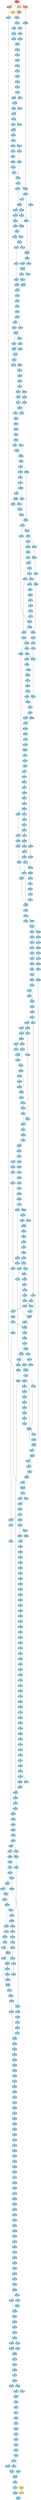digraph auto {
	graph [bgcolor=transparent]
	node [fixedsize=true style=filled width=0.95]
	"0019fab22c411963433c43541dfb09b4751ceb26" [label="0019fab" fillcolor="#85d5fa"]
	"0019fab22c411963433c43541dfb09b4751ceb26" -> d533641e2bd0b2ad495e9255b4c8866fb316a06b
	"00c1d29c4c6020db2d81d80cceadeb2f86112cfc" [label="00c1d29" fillcolor="#85d5fa"]
	"00c1d29c4c6020db2d81d80cceadeb2f86112cfc" -> d00679f13843820b88c1d5e19a59925c751b85ca
	"01cc3b8274769c753bafe970b23d0adac1750049" [label="01cc3b8" fillcolor="#85d5fa"]
	"01cc3b8274769c753bafe970b23d0adac1750049" -> ada9e8f492d791ae4f715c8e8c569906dcda9c35
	"0207f61546a6bd923c89d5304b2280ace0f433dd" [label="0207f61" fillcolor="#85d5fa"]
	"0207f61546a6bd923c89d5304b2280ace0f433dd" -> "70bd042d02658c069f07b55d9547b80f766f756d"
	"021681a3e9e566f8470cfa1d0b7f3afe0dcebc0c" [label="021681a" fillcolor="#85d5fa"]
	"021681a3e9e566f8470cfa1d0b7f3afe0dcebc0c" -> "187ea9266dcef9727c9f3b3b737070c890a73e97"
	"022d3146b9e25e8482a6e0e0f12d749bbd8057bf" [label="022d314" fillcolor="#85d5fa"]
	"022d3146b9e25e8482a6e0e0f12d749bbd8057bf" -> c55e14a3bedecd24c847dee212ecca94c77a8860
	"022d3146b9e25e8482a6e0e0f12d749bbd8057bf" -> f696be84920374286fc4533da86d9b9d749fe925
	"024b26cdb4da9cdbf8d6522afa2f1b51ef9a2fde" [label="024b26c" fillcolor="#85d5fa"]
	"024b26cdb4da9cdbf8d6522afa2f1b51ef9a2fde" -> a5b50cb1bc6e797cb5ece29e11cec0cd088fff68
	"0298b4c0d1593b69ade39b277e6050e3615f8119" [label="0298b4c" fillcolor="#85d5fa"]
	"0298b4c0d1593b69ade39b277e6050e3615f8119" -> a7c107339d3324a11564390b276ae5f9b3bba6ec
	"0298b4c0d1593b69ade39b277e6050e3615f8119" -> "1c4b31761abc86603d718e9f224b15be6d24dcb0"
	"02dabfb23abf5e23191ba3a2b22b957d58bc06a9" [label="02dabfb" fillcolor="#85d5fa"]
	"02dabfb23abf5e23191ba3a2b22b957d58bc06a9" -> b749be985226f6aa9dd5c54b644b3671489d2496
	"0327eb98a5221574cc045cdb5239373ef0febfc2" [label="0327eb9" fillcolor="#85d5fa"]
	"0327eb98a5221574cc045cdb5239373ef0febfc2" -> a5b50cb1bc6e797cb5ece29e11cec0cd088fff68
	"0327eb98a5221574cc045cdb5239373ef0febfc2" -> "02dabfb23abf5e23191ba3a2b22b957d58bc06a9"
	"03ac648bcb24a672e10bfc445b1332a8a5d12c0a" [label="03ac648" fillcolor="#85d5fa"]
	"03ac648bcb24a672e10bfc445b1332a8a5d12c0a" -> "3d55820c8fb561991c9b953f7c67259429b02be2"
	"04e0ce2cf11f1f6ba039eb71cb4e4a8d91a70978" [label="04e0ce2" fillcolor="#85d5fa"]
	"04e0ce2cf11f1f6ba039eb71cb4e4a8d91a70978" -> e5a9b7f2dd9cf1d7278a7dd8567de5a8be013147
	"0557d656703c269ab2ae1cc575a14b44d7b548db" [label="0557d65" fillcolor="#85d5fa"]
	"0557d656703c269ab2ae1cc575a14b44d7b548db" -> d703e6ddeba69238914faf74c2a5c846afa10485
	"057198299c6b1522f0389e0cbd29c63b044ebfce" [label=0571982 fillcolor="#85d5fa"]
	"057198299c6b1522f0389e0cbd29c63b044ebfce" -> "0019fab22c411963433c43541dfb09b4751ceb26"
	"05e0d3007ed92d11eef474657f2da43845ee71eb" [label="05e0d30" fillcolor="#85d5fa"]
	"05e0d3007ed92d11eef474657f2da43845ee71eb" -> e5a9b7f2dd9cf1d7278a7dd8567de5a8be013147
	"077306958fe81b37849c9d813f46f8b02f18d4eb" [label=0773069 fillcolor="#85d5fa"]
	"077306958fe81b37849c9d813f46f8b02f18d4eb" -> "2c9401c315ec388856cbea8a949cc69bf27e30da"
	"077306958fe81b37849c9d813f46f8b02f18d4eb" -> "238fdaf1b03f3bad2f4190685db45c146fac6820"
	"07eded9898b30bc927358b9807a4629c87f26926" [label="07eded9" fillcolor="#85d5fa"]
	"07eded9898b30bc927358b9807a4629c87f26926" -> b7d64653c1bc0b9bf204a79fad5ae265f256d0e4
	"08daaed0fcce4da601421302171812f53c0b2fda" [label="08daaed" fillcolor="#85d5fa"]
	"08daaed0fcce4da601421302171812f53c0b2fda" -> "7362008f8e67340f26503c37eafdffd6a8868d4b"
	"091172a680d0e2c01c296db72e9969b0876e2c21" [label="091172a" fillcolor="#85d5fa"]
	"091172a680d0e2c01c296db72e9969b0876e2c21" -> "4a21a00ededb9e96858d7d5f92693789ace7c7c3"
	"091172a680d0e2c01c296db72e9969b0876e2c21" -> fa62ff2d40d83516aa382fb0f8d0c98d04b80079
	"09355aa7a4d816bd058678b5558fba8fef338c14" [label="09355aa" fillcolor="#85d5fa"]
	"09355aa7a4d816bd058678b5558fba8fef338c14" -> "0ee7766f477bd55abf2808fe75e74771c16b5efe"
	"09d6560c251ad9c4f76438594ad0981bb0e71a4d" [label="09d6560" fillcolor="#85d5fa"]
	"09d6560c251ad9c4f76438594ad0981bb0e71a4d" -> d954050db3a45a5301b821c24ecd0111217620eb
	"09f495d730fc6fbdd138c93000063f3ed802361e" [label="09f495d" fillcolor="#85d5fa"]
	"09f495d730fc6fbdd138c93000063f3ed802361e" -> a4f137a989785575aa83c5b87306ea5fe898888b
	"09f495d730fc6fbdd138c93000063f3ed802361e" -> cd61dd1307cbf2c28818b6206bcb33fe6306b4da
	"0a9489700c3b98cc7d2faa7cc0869a6cf04033b0" [label="0a94897" fillcolor="#85d5fa"]
	"0a9489700c3b98cc7d2faa7cc0869a6cf04033b0" -> c4cce66de3796c1a164d270a58df3759dd70be30
	"0b1e234eb72b11cf18c46553ec54b8217b76f04f" [label="0b1e234" fillcolor="#85d5fa"]
	"0b1e234eb72b11cf18c46553ec54b8217b76f04f" -> cdfdf68dbfd50675cf8c570b3b551d7c584b819f
	"0b648227f83112388f5463c698c1d6995a676840" [label="0b64822" fillcolor="#85d5fa"]
	"0b648227f83112388f5463c698c1d6995a676840" -> "7b3dcda5e26371d32425b690dfcc982da9e1e4b8"
	"0b676ef8b5eb78fd28082dec3c1d8bef0f91319f" [label="0b676ef" fillcolor="#85d5fa"]
	"0b676ef8b5eb78fd28082dec3c1d8bef0f91319f" -> "1757e525f8f05291e72906c6ae655047bcf798cf"
	"0c1e3fcc01d84677f16c571702c89878b1bf6036" [label="0c1e3fc" fillcolor="#85d5fa"]
	"0c1e3fcc01d84677f16c571702c89878b1bf6036" -> "3a9392366eee011aba3fdb84bfb7b4e982a18978"
	"0c1e3fcc01d84677f16c571702c89878b1bf6036" -> "53fd6a254c5c3d281ff7892f048e70b0d1c31dfe"
	"0c2a6d1ac8e68dac3ab1affdd09d2ef4d0603a34" [label="0c2a6d1" fillcolor="#85d5fa"]
	"0c2a6d1ac8e68dac3ab1affdd09d2ef4d0603a34" -> "3e289da4696250803b160def9b28d845f0266a0d"
	"0d16f5a5de381b08968c6366bfc13761d2b15c7e" [label="0d16f5a" fillcolor="#85d5fa"]
	"0d16f5a5de381b08968c6366bfc13761d2b15c7e" -> bfecf27d54a66b9bc24c8e049ab2a499c299ec70
	"0d666ee9c4c18a38872f7196535d1730b7ee2c3e" [label="0d666ee" fillcolor="#85d5fa"]
	"0d666ee9c4c18a38872f7196535d1730b7ee2c3e" -> "6308ea5bb350bf70131d98343629eb197c87da85"
	"0d666ee9c4c18a38872f7196535d1730b7ee2c3e" -> "26b26b70d689fbd6fd2a6d72c034c5f6635cf827"
	"0d95f334e69afb857078fd9140e6b00f3e6ee5b7" [label="0d95f33" fillcolor="#85d5fa"]
	"0d95f334e69afb857078fd9140e6b00f3e6ee5b7" -> "5562729150965c6d88afdb7054d54ab8527889d6"
	"0dc60824893882b77a4e647600f909c019a3ebfa" [label="0dc6082" fillcolor="#85d5fa"]
	"0dc60824893882b77a4e647600f909c019a3ebfa" -> "67d2206d74602113d7845c5ba08e7eb5923fd596"
	"0dd9e9bc58955b47d9b8c4041e5d3571da5f28bf" [label="0dd9e9b" fillcolor="#85d5fa"]
	"0dd9e9bc58955b47d9b8c4041e5d3571da5f28bf" -> cf0efeaaabf5002fee8209e3cfaedd2950f7671d
	"0e9858a157b2ae178cdce2c0eab9d6aa547eb37f" [label="0e9858a" fillcolor="#85d5fa"]
	"0e9858a157b2ae178cdce2c0eab9d6aa547eb37f" -> "35185009f073559654a94046c3cf1963d8882d21"
	"0e9858a157b2ae178cdce2c0eab9d6aa547eb37f" -> "6f4790779abb175049c177c61bbc09fd848716ea"
	"0ecf5a211d073008dff3018a2cd27809a94fbca9" [label="0ecf5a2" fillcolor="#85d5fa"]
	"0ecf5a211d073008dff3018a2cd27809a94fbca9" -> b1dd992e1544e9e54e4d332a9b9ad6b5e80cb49e
	"0ee7766f477bd55abf2808fe75e74771c16b5efe" [label="0ee7766" fillcolor="#85d5fa"]
	"0ee7766f477bd55abf2808fe75e74771c16b5efe" -> "54d5a0d505d7f7c2f476d77612d3ecea43522976"
	"0f5a899287bdc0661b1bb3156902e2d31dcefc6c" [label="0f5a899" fillcolor="#85d5fa"]
	"0f5a899287bdc0661b1bb3156902e2d31dcefc6c" -> d24fce7821b7e5da07d1c07d915bb15a1c4fe7b2
	"111b54c9d605a5795a81f452e71fac64c984dfd4" [label="111b54c" fillcolor="#85d5fa"]
	"111b54c9d605a5795a81f452e71fac64c984dfd4" -> "97afcad5b480b5780864164bdabef7bde3b74868"
	"115fe38264dddc1ef983b5251c45620fbfd7bd76" [label="115fe38" fillcolor="#85d5fa"]
	"115fe38264dddc1ef983b5251c45620fbfd7bd76" -> "9928910f801f500a23e1ba9dbbbaf805ead71e42"
	"1160e56920e831e7d56f9c412949b03a8bf605b5" [label="1160e56" fillcolor="#85d5fa"]
	"1160e56920e831e7d56f9c412949b03a8bf605b5" -> "0b1e234eb72b11cf18c46553ec54b8217b76f04f"
	"116b0c43345aff30bdf8dd2fa66599693328abcf" [label="116b0c4" fillcolor="#85d5fa"]
	"116b0c43345aff30bdf8dd2fa66599693328abcf" -> "1a02f48e9c96018a73473cb73d46bb3dcc5b8d4d"
	"120069a449e370c71542bf486b50f0da5fb31c61" [label="120069a" fillcolor="#85d5fa"]
	"120069a449e370c71542bf486b50f0da5fb31c61" -> a1eb032c3df5671f53d15c1dfb6becd268a696fc
	"128e725247ef88ee0cee194161f3eeecbbf57b2c" [label="128e725" fillcolor="#85d5fa"]
	"128e725247ef88ee0cee194161f3eeecbbf57b2c" -> "90fca8d33c470e8bcc4a4470e25a214829ef3548"
	"128e725247ef88ee0cee194161f3eeecbbf57b2c" -> a4910a78da43a8d6035b5a4b24f7ee318ceee60a
	"12d957c669829b25b81817b94499151ed1a06894" [label="12d957c" fillcolor="#85d5fa"]
	"12d957c669829b25b81817b94499151ed1a06894" -> "8f20a9559d41406c07474d5313ef2e1b4ca050ed"
	"1311e52228aa2119490a9050bbbdf82b5a7c5fa4" [label="1311e52" fillcolor="#85d5fa"]
	"1311e52228aa2119490a9050bbbdf82b5a7c5fa4" -> edd364501a799338d7203c6566737c24b6ff5219
	"1311e52228aa2119490a9050bbbdf82b5a7c5fa4" -> "1698d244c2126a555bb5b08f179b5dccd3dcdf5e"
	"133945643861c8de319ed2d9bf91dec27b935189" [label=1339456 fillcolor="#85d5fa"]
	"133945643861c8de319ed2d9bf91dec27b935189" -> "0d16f5a5de381b08968c6366bfc13761d2b15c7e"
	"14c125aa024943d01ebe2598c1412358d6052992" [label="14c125a" fillcolor="#85d5fa"]
	"14c125aa024943d01ebe2598c1412358d6052992" -> d02e4f4c03bc2bd8d4077b4685eb4d74139a8a2f
	"161c7fe18e81cc99f6ca493b59e0d023126652c0" [label="161c7fe" fillcolor="#85d5fa"]
	"161c7fe18e81cc99f6ca493b59e0d023126652c0" -> "287ad8c19da0375615ba6208e7b1a1f501b798af"
	"16929a465ee57b596ec743e1941681072eec2222" [label="16929a4" fillcolor="#85d5fa"]
	"16929a465ee57b596ec743e1941681072eec2222" -> "202f0dc20fa8bb6ad52f0260cef716b11b3a7946"
	"1698d244c2126a555bb5b08f179b5dccd3dcdf5e" [label="1698d24" fillcolor="#85d5fa"]
	"1698d244c2126a555bb5b08f179b5dccd3dcdf5e" -> fe7a5dbdc8929876abc9d26c51199220b612afd3
	"16d8fcc887bd5f108fa1f8aa35667f54fa95dba3" [label="16d8fcc" fillcolor="#85d5fa"]
	"16d8fcc887bd5f108fa1f8aa35667f54fa95dba3" -> "8220b2cf32a0479e9d06ae3682623e73e24ffa99"
	"1757e525f8f05291e72906c6ae655047bcf798cf" [label="1757e52" fillcolor="#85d5fa"]
	"1757e525f8f05291e72906c6ae655047bcf798cf" -> "254d4b191297f45b631ba98de65246995dbf955e"
	"17d15d041e83892c8bccd346d9b72ade33a51cbe" [label="17d15d0" fillcolor="#85d5fa"]
	"17d15d041e83892c8bccd346d9b72ade33a51cbe" -> "3865aa7a55dd05eaebb536c2ec80d50fee5d30b7"
	"17d15d041e83892c8bccd346d9b72ade33a51cbe" -> a0d3f23472d199b6e98b6033f2bdee04c599f173
	"183e4db6779dc94d0e0b003bbe8cc8ffa27e7198" [label="183e4db" fillcolor="#85d5fa"]
	"183e4db6779dc94d0e0b003bbe8cc8ffa27e7198" -> "594cbab2ee00938cefd2cb7d1bd3e06da16d5c75"
	"187ea9266dcef9727c9f3b3b737070c890a73e97" [label="187ea92" fillcolor="#85d5fa"]
	"187ea9266dcef9727c9f3b3b737070c890a73e97" -> f8331149e03c6521a244d0deac6fff5f55310379
	"18cc253e791adbcc51c6ce1180a53a49951aeb3b" [label="18cc253" fillcolor="#85d5fa"]
	"18cc253e791adbcc51c6ce1180a53a49951aeb3b" -> "5bb2e4641e0dbcc3d061fce7ad8b4bbe70484f1c"
	"18cc253e791adbcc51c6ce1180a53a49951aeb3b" -> a75b983b14119e38bc718f38714a311d451018db
	"192d836cf2924bfc3bae70572caf43b07e121e7d" [label="192d836" fillcolor="#85d5fa"]
	"192d836cf2924bfc3bae70572caf43b07e121e7d" -> "0dc60824893882b77a4e647600f909c019a3ebfa"
	"19bf8318ec98be1513a815579add948940a7749f" [label="19bf831" fillcolor="#85d5fa"]
	"19bf8318ec98be1513a815579add948940a7749f" -> e8b332d2678d6f899ba4414cdf11a2ec128cc198
	"19bf8318ec98be1513a815579add948940a7749f" -> "19fc0c7743f4524e94cb6685127c2204ed0b1a73"
	"19fc0c7743f4524e94cb6685127c2204ed0b1a73" [label="19fc0c7" fillcolor="#85d5fa"]
	"19fc0c7743f4524e94cb6685127c2204ed0b1a73" -> e8b332d2678d6f899ba4414cdf11a2ec128cc198
	"1a02f48e9c96018a73473cb73d46bb3dcc5b8d4d" [label="1a02f48" fillcolor="#85d5fa"]
	"1a02f48e9c96018a73473cb73d46bb3dcc5b8d4d" -> "33163c634f61ff1a6d7fad4da9d9a7b0ca6546ca"
	"1a02f48e9c96018a73473cb73d46bb3dcc5b8d4d" -> "989c53fe9ba3497a497c2355da3de9c6dcc900a8"
	"1a30f12545cb4b0a86e269378355d9dbb0862a5b" [label="1a30f12" fillcolor="#85d5fa"]
	"1a30f12545cb4b0a86e269378355d9dbb0862a5b" -> a0c0fb14c6af80188f172b053846fdde7adcba97
	"1a512a1aa98882af11b76eff99476d3f5edbf884" [label="1a512a1" fillcolor="#85d5fa"]
	"1a512a1aa98882af11b76eff99476d3f5edbf884" -> "49219212fc13f5ed3c50e8c480b22fee0845554b"
	"1ad33c5245919e3919c9170a6199fd28c03fb923" [label="1ad33c5" fillcolor="#85d5fa"]
	"1ad33c5245919e3919c9170a6199fd28c03fb923" -> "72f1659db3d0e49a177f37d163663025665c8e1b"
	"1b01f222d42212698a9d52c0d4f04c917fd38b94" [label="1b01f22" fillcolor="#85d5fa"]
	"1b01f222d42212698a9d52c0d4f04c917fd38b94" -> "7a26c27e169aca7917b1da465099c591a0e4a586"
	"1b91a63f822a7da9385af2f73b96595a63513d98" [label="1b91a63" fillcolor="#85d5fa"]
	"1b91a63f822a7da9385af2f73b96595a63513d98" -> "3763ec0ebb462a2c4b341c57cbbf6e8732a31552"
	"1c02a29688ca1359a361746e6a0d5ac57bf4d5e9" [label="1c02a29" fillcolor="#85d5fa"]
	"1c02a29688ca1359a361746e6a0d5ac57bf4d5e9" -> "20ae4e26c74f3e09aac491ef0720980753452cdb"
	"1c02a29688ca1359a361746e6a0d5ac57bf4d5e9" -> "92a4d2da565d938d8b15019ec2e2d6be811d42d6"
	"1c4b31761abc86603d718e9f224b15be6d24dcb0" [label="1c4b317" fillcolor="#85d5fa"]
	"1c4b31761abc86603d718e9f224b15be6d24dcb0" -> ed8e4b121a604f42e937dca0e1d08b076a0b5db3
	"1c4b31761abc86603d718e9f224b15be6d24dcb0" -> "43372018f2f002d56bdb763b6522ef03af2c5ab8"
	"1d727dc012361a64ab4bb3d2b192a69d63561c9c" [label="1d727dc" fillcolor="#85d5fa"]
	"1d727dc012361a64ab4bb3d2b192a69d63561c9c" -> "818ccb06e4cb9072d24963edf8f9be2441c464e3"
	"1dafefd3ad9e881a2731e39ed301eccf705ff836" [label="1dafefd" fillcolor="#85d5fa"]
	"1dafefd3ad9e881a2731e39ed301eccf705ff836" -> "01cc3b8274769c753bafe970b23d0adac1750049"
	"1e6f2e14904b9eec6ef251750b0288ca22e60ac7" [label="1e6f2e1" fillcolor="#85d5fa"]
	"1e6f2e14904b9eec6ef251750b0288ca22e60ac7" -> "0d666ee9c4c18a38872f7196535d1730b7ee2c3e"
	"1f9c176c8f25abb5fecd5cc1f8cbcf4d674377ad" [label="1f9c176" fillcolor="#85d5fa"]
	"1f9c176c8f25abb5fecd5cc1f8cbcf4d674377ad" -> c63f55c6458c373527c7a2e1c4f51cc3c738287f
	"202f0dc20fa8bb6ad52f0260cef716b11b3a7946" [label="202f0dc" fillcolor="#85d5fa"]
	"202f0dc20fa8bb6ad52f0260cef716b11b3a7946" -> faa656ddb0adb1c38701c6ea1886431234cba7d0
	"20ae4e26c74f3e09aac491ef0720980753452cdb" [label="20ae4e2" fillcolor="#85d5fa"]
	"20ae4e26c74f3e09aac491ef0720980753452cdb" -> "128e725247ef88ee0cee194161f3eeecbbf57b2c"
	"20ae4e26c74f3e09aac491ef0720980753452cdb" -> "47dcc448fd1978b709c19fdd75480e510b06945e"
	"212c692e68596a63f88e65762ad690970dfe6cc9" [label="212c692" fillcolor="#85d5fa"]
	"212c692e68596a63f88e65762ad690970dfe6cc9" -> "07eded9898b30bc927358b9807a4629c87f26926"
	"219a70d71731c30374d14ee4b9b4a4f222d37611" [label="219a70d" fillcolor="#85d5fa"]
	"219a70d71731c30374d14ee4b9b4a4f222d37611" -> "5db07430bcde2a575a6981eb109a1f833d518473"
	"21dfb0190a3af204dcb6e1df3118b0948b47c34b" [label="21dfb01" fillcolor="#85d5fa"]
	"21dfb0190a3af204dcb6e1df3118b0948b47c34b" -> e5a9b7f2dd9cf1d7278a7dd8567de5a8be013147
	"2209106959e31bf7641e029fbbd846fd1c4bd15b" [label=2209106 fillcolor="#85d5fa"]
	"2209106959e31bf7641e029fbbd846fd1c4bd15b" -> "91d659f96db194ed7152863165112c1883798b53"
	"223723d76097369d21dca1ce62b2555535002f08" [label="223723d" fillcolor="#85d5fa"]
	"223723d76097369d21dca1ce62b2555535002f08" -> "6b962cbc6e2915fd812a7d9aa62e4a164e47d667"
	"223b86f0a414df7e1669bc8c1a841271eacf8aaa" [label="223b86f" fillcolor="#85d5fa"]
	"223b86f0a414df7e1669bc8c1a841271eacf8aaa" -> f91cdbf9028b5bcd241a09fc897f9a2df0601510
	"224f772e83b5ee234a29ce4522d65ffc34809798" [label="224f772" fillcolor="#85d5fa"]
	"224f772e83b5ee234a29ce4522d65ffc34809798" -> bf6e3f82527f0b60cfd986fcfe6decd9b3d5f686
	"23220ec3c12b2341d7e43fda5b9b1716249fdda1" [label="23220ec" fillcolor="#85d5fa"]
	"23220ec3c12b2341d7e43fda5b9b1716249fdda1" -> "50bac8a12853c4f10c023ba83ac7b6d7f8cf842c"
	"2344cdc83d705a14014beaba021e9506c5361fca" [label="2344cdc" fillcolor="#85d5fa"]
	"2344cdc83d705a14014beaba021e9506c5361fca" -> "8be05daa29d081bea185b085645e6472c673e5e3"
	"238fdaf1b03f3bad2f4190685db45c146fac6820" [label="238fdaf" fillcolor="#85d5fa"]
	"238fdaf1b03f3bad2f4190685db45c146fac6820" -> "1698d244c2126a555bb5b08f179b5dccd3dcdf5e"
	"238fdaf1b03f3bad2f4190685db45c146fac6820" -> "2feb9b28cf91a3f8b4fa5e8653715c427087cd29"
	"24fc1af286be59cc2527e16790f3585284335bd6" [label="24fc1af" fillcolor="#85d5fa"]
	"24fc1af286be59cc2527e16790f3585284335bd6" -> "20ae4e26c74f3e09aac491ef0720980753452cdb"
	"2520a65016cdaecda72343b048c4896e1db3963b" [label="2520a65" fillcolor="#85d5fa"]
	"2520a65016cdaecda72343b048c4896e1db3963b" -> "80cf4cf793ba7ad3440d3a18ac9d6a0aae905529"
	"254d4b191297f45b631ba98de65246995dbf955e" [label="254d4b1" fillcolor="#85d5fa"]
	"254d4b191297f45b631ba98de65246995dbf955e" -> bd20a98f631d3a3600fa2fdbdc163c79549655a1
	"26b206c1bbb5ad9fe867d983d6d3ca71751b99a3" [label="26b206c" fillcolor="#85d5fa"]
	"26b206c1bbb5ad9fe867d983d6d3ca71751b99a3" -> "5d9d343861157f9745dba7a3a112b82c9ffacc9e"
	"26b26b70d689fbd6fd2a6d72c034c5f6635cf827" [label="26b26b7" fillcolor="#85d5fa"]
	"26b26b70d689fbd6fd2a6d72c034c5f6635cf827" -> c33195b8cdcd35e5f3f675f4956d148258203727
	"27306f9c02b52ee16c848c0f9924a28f140cfeac" [label="27306f9" fillcolor="#85d5fa"]
	"27306f9c02b52ee16c848c0f9924a28f140cfeac" -> d02e4f4c03bc2bd8d4077b4685eb4d74139a8a2f
	"2762e3a487d8d29670eaa40280e9450a627e512b" [label="2762e3a" fillcolor="#85d5fa"]
	"2762e3a487d8d29670eaa40280e9450a627e512b" -> "951d07c960d5c4daf841a38d98a24a7607a7b718"
	"27be115bdfc59197aed7e0659a5257bd08dcc5bd" [label="27be115" fillcolor="#85d5fa"]
	"27be115bdfc59197aed7e0659a5257bd08dcc5bd" -> "6fd8dcb5c879b370560d1d9801887440733684b0"
	"287ad8c19da0375615ba6208e7b1a1f501b798af" [label="287ad8c" fillcolor="#85d5fa"]
	"287ad8c19da0375615ba6208e7b1a1f501b798af" -> f31bf9276d4509e67e41e894200ac1ebbd1cdecb
	"287ad8c19da0375615ba6208e7b1a1f501b798af" -> ae813dd144b3ea29224312a1be60d9510ccae6c6
	"28a8f1ed27272b7e14dc8b5222523ce037d8e441" [label="28a8f1e" fillcolor="#85d5fa"]
	"28a8f1ed27272b7e14dc8b5222523ce037d8e441" -> "120069a449e370c71542bf486b50f0da5fb31c61"
	"29e8f79fb1460bf7748b56d793d2a41ef1eac630" [label="29e8f79" fillcolor="#85d5fa"]
	"29e8f79fb1460bf7748b56d793d2a41ef1eac630" -> "2ee67e2bb0f06a58e5af803d6298a7caed751ecd"
	"29e8f79fb1460bf7748b56d793d2a41ef1eac630" -> dd2a0e2d73a94de1ce15105b183aec82915442c9
	"2a487f1bbe14ee063c7743e68e0d66d271599978" [label="2a487f1" fillcolor="#85d5fa"]
	"2a487f1bbe14ee063c7743e68e0d66d271599978" -> "42785bd3afae604a16837365ac995a7f4e258058"
	"2a86512d820bc9d24ea25dfe74dfbbd3eef5c0ba" [label="2a86512" fillcolor="#85d5fa"]
	"2a86512d820bc9d24ea25dfe74dfbbd3eef5c0ba" -> b6713181545b258418b7167eeab9debf431b7ed9
	"2aed7af9056f711dd450bd4a0f56822eeaa0dd85" [label="2aed7af" fillcolor="#85d5fa"]
	"2aed7af9056f711dd450bd4a0f56822eeaa0dd85" -> "27be115bdfc59197aed7e0659a5257bd08dcc5bd"
	"2aed7af9056f711dd450bd4a0f56822eeaa0dd85" -> "9571f720210615a1aa3e6f4cbf4680f79eacfed4"
	"2ba776e1adb14166815158f8ac066a72c4d09a49" [label="2ba776e" fillcolor="#85d5fa"]
	"2ba776e1adb14166815158f8ac066a72c4d09a49" -> "08daaed0fcce4da601421302171812f53c0b2fda"
	"2be886688c8dc3818e78bbc3d323fdb3db949d26" [label="2be8866" fillcolor="#85d5fa"]
	"2be886688c8dc3818e78bbc3d323fdb3db949d26" -> ed8e4b121a604f42e937dca0e1d08b076a0b5db3
	"2c169dec4f533b268fcbcef2d6a0f718cdb1135b" [label="2c169de" fillcolor="#85d5fa"]
	"2c169dec4f533b268fcbcef2d6a0f718cdb1135b" -> "9db7dad6c14812a051a2924204faa05b1b707fe5"
	"2c35fed4defed4d2a1377e79c98f061a5be5165b" [label="2c35fed" fillcolor="#85d5fa"]
	"2c35fed4defed4d2a1377e79c98f061a5be5165b" -> "21dfb0190a3af204dcb6e1df3118b0948b47c34b"
	"2c35fed4defed4d2a1377e79c98f061a5be5165b" -> "05e0d3007ed92d11eef474657f2da43845ee71eb"
	"2c4005a04040f4de0af00e03071e2344c7aed251" [label="2c4005a" fillcolor="#85d5fa"]
	"2c4005a04040f4de0af00e03071e2344c7aed251" -> d70e38935c222f68005ef4b74db9f4b01a50d992
	"2c4005a04040f4de0af00e03071e2344c7aed251" -> "9e1b0c2d12daf0aae0e1f6388861e66135d0c000"
	"2c8a21af070567997d51c659b7bc53b047188112" [label="2c8a21a" fillcolor="#85d5fa"]
	"2c8a21af070567997d51c659b7bc53b047188112" -> "9ea3895587d47b5743e21d1cec8754403952b38a"
	"2c9401c315ec388856cbea8a949cc69bf27e30da" [label="2c9401c" fillcolor="#85d5fa"]
	"2c9401c315ec388856cbea8a949cc69bf27e30da" -> "67d02a7182c5cc422c109cc1ead40d536f977602"
	"2d50fe371b5a75c102f267ca5490f5a71dc0c02d" [label="2d50fe3" fillcolor="#85d5fa"]
	"2d50fe371b5a75c102f267ca5490f5a71dc0c02d" -> "0b648227f83112388f5463c698c1d6995a676840"
	"2dda6203288262f27320cfa954e7b69d7669484c" [label="2dda620" fillcolor="#85d5fa"]
	"2dda6203288262f27320cfa954e7b69d7669484c" -> a27641e3b2aa2265220ead5f6173bef34a956229
	"2e5e3d09f556e5e61d1d86870f441a5caa5e1c05" [label="2e5e3d0" fillcolor="#85d5fa"]
	"2e5e3d09f556e5e61d1d86870f441a5caa5e1c05" -> "8d2ec8349754e53badc9f06c8ad44e6788304d95"
	"2e5fe41b447bdcfcfe9b4e57d890200b146f3f27" [label="2e5fe41" fillcolor="#85d5fa"]
	"2e5fe41b447bdcfcfe9b4e57d890200b146f3f27" -> cb6db8eba2a946a0f46af1df3df2839628f48e42
	"2e5fe41b447bdcfcfe9b4e57d890200b146f3f27" -> "70ab2555e66c4f4adaa2b0123102a5cc19c0e596"
	"2ee67e2bb0f06a58e5af803d6298a7caed751ecd" [label="2ee67e2" fillcolor="#85d5fa"]
	"2ee67e2bb0f06a58e5af803d6298a7caed751ecd" -> "3e9ff22516965f5ca87a79517757dcd042d32c4b"
	"2fb81a4d22e1a9abfd8a1640506440b1427b5d70" [label="2fb81a4" fillcolor="#85d5fa"]
	"2fb81a4d22e1a9abfd8a1640506440b1427b5d70" -> "41ff3cf9714aeade57785218c5de658da3ca3205"
	"2feb9b28cf91a3f8b4fa5e8653715c427087cd29" [label="2feb9b2" fillcolor="#85d5fa"]
	"2feb9b28cf91a3f8b4fa5e8653715c427087cd29" -> "1698d244c2126a555bb5b08f179b5dccd3dcdf5e"
	"322150a823cbd51303c03a36340c5a8a5ffad421" [label="322150a" fillcolor="#85d5fa"]
	"322150a823cbd51303c03a36340c5a8a5ffad421" -> "9551e34ac67dd6329772bfefd5852f1f2391ff48"
	"331104952179a84da260f87b33a0d34f4c9e48fb" [label=3311049 fillcolor="#85d5fa"]
	"331104952179a84da260f87b33a0d34f4c9e48fb" -> c67f41a597dec8021e0d157bd0faeba38038f80e
	"331104952179a84da260f87b33a0d34f4c9e48fb" -> "3bbb85b20110ea5aabe8b631cbcb2a902a4803ec"
	"33163c634f61ff1a6d7fad4da9d9a7b0ca6546ca" [label="33163c6" fillcolor="#85d5fa"]
	"33163c634f61ff1a6d7fad4da9d9a7b0ca6546ca" -> fdcfc50382941a1ad3c924c94ad7931d514d6069
	"335a247ce62148aa49935852603b48c29c6b46d4" [label="335a247" fillcolor="#85d5fa"]
	"335a247ce62148aa49935852603b48c29c6b46d4" -> "360b126769b90a026aed77b45709ac283316df2e"
	"336f848fe6ac32643a825e8bde0d00f7067b5405" [label="336f848" fillcolor="#85d5fa"]
	"336f848fe6ac32643a825e8bde0d00f7067b5405" -> "2be886688c8dc3818e78bbc3d323fdb3db949d26"
	"3443b31ce0a84a202c4bb8a51ce3ae827f9fd45f" [label="3443b31" fillcolor="#85d5fa"]
	"3443b31ce0a84a202c4bb8a51ce3ae827f9fd45f" -> "1a02f48e9c96018a73473cb73d46bb3dcc5b8d4d"
	"34e3cd193d9d5dca9ddd1605d305b9d5e0c95d52" [label="34e3cd1" fillcolor="#85d5fa"]
	"34e3cd193d9d5dca9ddd1605d305b9d5e0c95d52" -> "6261fcc754d4481cb6885c8c8603fffd9f002edf"
	"34e3cd193d9d5dca9ddd1605d305b9d5e0c95d52" -> c33195b8cdcd35e5f3f675f4956d148258203727
	"35185009f073559654a94046c3cf1963d8882d21" [label=3518500 fillcolor="#85d5fa"]
	"35185009f073559654a94046c3cf1963d8882d21" -> bacd3f556a2318cdb35cc5a9d046b5500aaec8cd
	"360b126769b90a026aed77b45709ac283316df2e" [label="360b126" fillcolor="#85d5fa"]
	"360b126769b90a026aed77b45709ac283316df2e" -> aafeb1bbedea31526a36bb40f9210dacca523142
	"360b126769b90a026aed77b45709ac283316df2e" -> "373d2429cba0a4447c7a808cd194f64d693f3b0e"
	"360db384687841ac76dcfce02d44af23f318d355" [label="360db38" fillcolor="#85d5fa"]
	"360db384687841ac76dcfce02d44af23f318d355" -> "0a9489700c3b98cc7d2faa7cc0869a6cf04033b0"
	"360db384687841ac76dcfce02d44af23f318d355" -> "6e413c9c2db4183c50e3f729123ea381dad0c3e3"
	"373d2429cba0a4447c7a808cd194f64d693f3b0e" [label="373d242" fillcolor="#85d5fa"]
	"373d2429cba0a4447c7a808cd194f64d693f3b0e" -> dd4dc9cb7ee086d4b91001085c7f131ee8630f1f
	"373d2429cba0a4447c7a808cd194f64d693f3b0e" -> aafeb1bbedea31526a36bb40f9210dacca523142
	"376381e481cbda77b116d3a8bcbbffd6317faa3c" [label="376381e" fillcolor="#85d5fa"]
	"376381e481cbda77b116d3a8bcbbffd6317faa3c" -> e0911ccdc98a6538b4b71f1545389d74aacd47bd
	"3763ec0ebb462a2c4b341c57cbbf6e8732a31552" [label="3763ec0" fillcolor="#85d5fa"]
	"3763ec0ebb462a2c4b341c57cbbf6e8732a31552" -> d9f20360c80a595bb15faedcfc1af6145c869844
	"384375dfc5e596e0d643c32b16b24d9a6bbd5978" [label="384375d" fillcolor="#85d5fa"]
	"384375dfc5e596e0d643c32b16b24d9a6bbd5978" -> "69f49bd1ff6c556cb4b8a3862c6e9c54c497e457"
	"3865aa7a55dd05eaebb536c2ec80d50fee5d30b7" [label="3865aa7" fillcolor="#85d5fa"]
	"3865aa7a55dd05eaebb536c2ec80d50fee5d30b7" -> "40146df43c387cea4b382ce517f5450382c2e5e3"
	"38865225c84bb3d1733718293302db25be7a31ec" [label=3886522 fillcolor="#85d5fa"]
	"38865225c84bb3d1733718293302db25be7a31ec" -> "022d3146b9e25e8482a6e0e0f12d749bbd8057bf"
	"38c343a8d99d050202843d5166185357cabb4013" [label="38c343a" fillcolor="#85d5fa"]
	"38c343a8d99d050202843d5166185357cabb4013" -> fe4911df963605b321f6c33768b300c40616ccf7
	"38c343a8d99d050202843d5166185357cabb4013" -> "3d2fda1e557c2ffd2cb3dcdb0923571b6f910a22"
	"3990a41dd51e52ce2da838fcb70ed3262fbbc1f2" [label="3990a41" fillcolor="#85d5fa"]
	"3990a41dd51e52ce2da838fcb70ed3262fbbc1f2" -> a7ed2b79d9ad25d0b1c9ae3e69a7dff198c8628f
	"3a5b249328875ccb611534b6f4c8265325233e34" [label="3a5b249" fillcolor="#85d5fa"]
	"3a5b249328875ccb611534b6f4c8265325233e34" -> b7983c2cd838c03c7b39453a580939b78a675ef3
	"3a9392366eee011aba3fdb84bfb7b4e982a18978" [label="3a93923" fillcolor="#85d5fa"]
	"3a9392366eee011aba3fdb84bfb7b4e982a18978" -> "3d55820c8fb561991c9b953f7c67259429b02be2"
	"3a9392366eee011aba3fdb84bfb7b4e982a18978" -> "14c125aa024943d01ebe2598c1412358d6052992"
	"3bbb85b20110ea5aabe8b631cbcb2a902a4803ec" [label="3bbb85b" fillcolor="#85d5fa"]
	"3bbb85b20110ea5aabe8b631cbcb2a902a4803ec" -> "9274fb1ed3992ee17ddb8affd0df40a65255c106"
	"3bbb85b20110ea5aabe8b631cbcb2a902a4803ec" -> c67f41a597dec8021e0d157bd0faeba38038f80e
	"3bbf156a39005586affab018787427dda5caabab" [label="3bbf156" fillcolor="#85d5fa"]
	"3bbf156a39005586affab018787427dda5caabab" -> "00c1d29c4c6020db2d81d80cceadeb2f86112cfc"
	"3c2ff4954f24e257a15ad5b1b4e2fc22a9ff31b7" [label="3c2ff49" fillcolor="#85d5fa"]
	"3c2ff4954f24e257a15ad5b1b4e2fc22a9ff31b7" -> a631e6e0e0de0970402d442280b3225895d550a1
	"3c30aa4d7bf4f69cfc98dd6b08ff1f25629a0057" [label="3c30aa4" fillcolor="#85d5fa"]
	"3c30aa4d7bf4f69cfc98dd6b08ff1f25629a0057" -> "5acdcdc572b86c0f899eb4421e1e32e6ba7db325"
	"3c30aa4d7bf4f69cfc98dd6b08ff1f25629a0057" -> "58b8cbcbc982b04b9b21ababd97ee74822a8588a"
	"3d2fda1e557c2ffd2cb3dcdb0923571b6f910a22" [label="3d2fda1" fillcolor="#85d5fa"]
	"3d2fda1e557c2ffd2cb3dcdb0923571b6f910a22" -> fe4911df963605b321f6c33768b300c40616ccf7
	"3d55820c8fb561991c9b953f7c67259429b02be2" [label="3d55820" fillcolor="#85d5fa"]
	"3d55820c8fb561991c9b953f7c67259429b02be2" -> "99549b3313fea2f890af14cfaec27fce2a01b30d"
	"3d8eead518d169f7a18ce37f9343fe89baa7ab16" [label="3d8eead" fillcolor="#85d5fa"]
	"3d8eead518d169f7a18ce37f9343fe89baa7ab16" -> "3dd18550b5330daab86e175d32ec520680168982"
	"3d8eead518d169f7a18ce37f9343fe89baa7ab16" -> becbdd73cf6d6870a36853b1c5973f5fb7f6a4d3
	"3dd18550b5330daab86e175d32ec520680168982" [label="3dd1855" fillcolor="#85d5fa"]
	"3dd18550b5330daab86e175d32ec520680168982" -> d77e7fb43c22f4d7d5e86c7f5f80a55f983d5059
	"3e289da4696250803b160def9b28d845f0266a0d" [label="3e289da" fillcolor="#85d5fa"]
	"3e289da4696250803b160def9b28d845f0266a0d" -> a2bb1d921c1eb7a26c5278a35a9ba441267638f0
	"3e7a9ef5263972523e7e88832562346e9a6063dd" [label="3e7a9ef" fillcolor="#85d5fa"]
	"3e7a9ef5263972523e7e88832562346e9a6063dd" -> "538429380593dbf143facd5593cd9401d98fc93f"
	"3e8c1a9838d08a207025f1a982d6d32479c1f477" [label="3e8c1a9" fillcolor="#85d5fa"]
	"3e8c1a9838d08a207025f1a982d6d32479c1f477" -> "492123bddb1c837b0fa70423bafc477084d1b83a"
	"3e9ff22516965f5ca87a79517757dcd042d32c4b" [label="3e9ff22" fillcolor="#85d5fa"]
	"3e9ff22516965f5ca87a79517757dcd042d32c4b" -> "66c153565a872dbd0ca9c9185d8a866b44ddadf4"
	"3efec881caa8b96e1cedb975e86953509c9fb271" [label="3efec88" fillcolor="#85d5fa"]
	"3efec881caa8b96e1cedb975e86953509c9fb271" -> "55598997c8654eb2ad455f129669cb17c9a2b851"
	"3efec881caa8b96e1cedb975e86953509c9fb271" -> d92b94a9a28b60e5b6dc3ca4a796069d77887f11
	"3f96937c78568b682ec996466163a76b9c0fbe4e" [label="3f96937" fillcolor="#85d5fa"]
	"3f96937c78568b682ec996466163a76b9c0fbe4e" -> "2c8a21af070567997d51c659b7bc53b047188112"
	"40146df43c387cea4b382ce517f5450382c2e5e3" [label="40146df" fillcolor="#85d5fa"]
	"40146df43c387cea4b382ce517f5450382c2e5e3" -> "8d8a413341e75c3f2c2ad786eab92fdb4dae647e"
	"40572ebb31effc1d96ae93a1f02ca625aa17c877" [label="40572eb" fillcolor="#85d5fa"]
	"40572ebb31effc1d96ae93a1f02ca625aa17c877" -> eab3bc7677108992c3ab03ec451033b0183db1c2
	"40572ebb31effc1d96ae93a1f02ca625aa17c877" -> c1b4692478f524e65138583377111fc620adf40c
	"409789acf9af0eab54359e75b2c112f45db504c9" [label="409789a" fillcolor="#85d5fa"]
	"409789acf9af0eab54359e75b2c112f45db504c9" -> efdda10339aec11099962cd8db033a86a8869459
	"413696a7e032974278f30420da63a0d0bab975fa" [label="413696a" fillcolor="#85d5fa"]
	"413696a7e032974278f30420da63a0d0bab975fa" -> "360db384687841ac76dcfce02d44af23f318d355"
	"41ff3cf9714aeade57785218c5de658da3ca3205" [label="41ff3cf" fillcolor="#85d5fa"]
	"41ff3cf9714aeade57785218c5de658da3ca3205" -> "2344cdc83d705a14014beaba021e9506c5361fca"
	"42785bd3afae604a16837365ac995a7f4e258058" [label="42785bd" fillcolor="#85d5fa"]
	"42785bd3afae604a16837365ac995a7f4e258058" -> "6186a8ea8bfa71ac800da51027fc8f5836433b6a"
	"428857f0274df66fe7851b890c1109e68f664bd9" [label="428857f" fillcolor="#85d5fa"]
	"428857f0274df66fe7851b890c1109e68f664bd9" -> "1f9c176c8f25abb5fecd5cc1f8cbcf4d674377ad"
	"42b2ae2c81f7ad7c401b8937c9523c0e50f6180e" [label="42b2ae2" fillcolor="#85d5fa"]
	"42b2ae2c81f7ad7c401b8937c9523c0e50f6180e" -> "9919006e3576d38e3a49f35b3576adc28a678be4"
	"42d7ba3e35a2a1f264e5894349462a4282d25747" [label="42d7ba3" fillcolor="#85d5fa"]
	"42d7ba3e35a2a1f264e5894349462a4282d25747" -> "7390996c9a8cc53b959cbe256e035f44b5329f9c"
	"43372018f2f002d56bdb763b6522ef03af2c5ab8" [label=4337201 fillcolor="#85d5fa"]
	"43372018f2f002d56bdb763b6522ef03af2c5ab8" -> "336f848fe6ac32643a825e8bde0d00f7067b5405"
	"4342de778838e0ce50f3aa8a49f741d878fe2d98" [label="4342de7" fillcolor="#85d5fa"]
	"4342de778838e0ce50f3aa8a49f741d878fe2d98" -> "6acbfcbbcd1ea0af5d2a7cbddced4f52e859a763"
	"43b778417b6298c8877b10377c2028a3fb1b3cd7" [label="43b7784" fillcolor="#85d5fa"]
	"43b778417b6298c8877b10377c2028a3fb1b3cd7" -> "29e8f79fb1460bf7748b56d793d2a41ef1eac630"
	"440ce75a4f044e7779b3683370e36c40c8f601aa" [label="440ce75" fillcolor="#85d5fa"]
	"440ce75a4f044e7779b3683370e36c40c8f601aa" -> c7ad4f69c6277e325b49c68fdc660e6ab5391a8a
	"44ec1a74ce2952a178a742eb4e3e57f86a05bc3f" [label="44ec1a7" fillcolor="#85d5fa"]
	"44ec1a74ce2952a178a742eb4e3e57f86a05bc3f" -> "5a762f9064a666b39f7e9e547233610584ca8b99"
	"45e8bc2adbf8ae9b869202e3e4618ccaa699abfc" [label="45e8bc2" fillcolor="#85d5fa"]
	"45e8bc2adbf8ae9b869202e3e4618ccaa699abfc" -> "7ec8af909565c58e41206189bb67955af677974f"
	"45e8bc2adbf8ae9b869202e3e4618ccaa699abfc" -> "09f495d730fc6fbdd138c93000063f3ed802361e"
	"46815040b431ccca5e95bbf8b9867e282b02ce37" [label=4681504 fillcolor="#85d5fa"]
	"46815040b431ccca5e95bbf8b9867e282b02ce37" -> "941a0f01013838b3d29a8d5170f945d1c05cde49"
	"476a5f7c770553bf0b70ec73fcbbb54b8e9e94f5" [label="476a5f7" fillcolor="#85d5fa"]
	"476a5f7c770553bf0b70ec73fcbbb54b8e9e94f5" -> b9f44178af75dd793b90a412dcb9267c6230d66e
	"4784cb756fbd7a50d6286a646a164ca77054ff2e" [label="4784cb7" fillcolor="#85d5fa"]
	"4784cb756fbd7a50d6286a646a164ca77054ff2e" -> e5b00c0a9022b32b4edb93b1601d3cb58ef67b2f
	"4784cb756fbd7a50d6286a646a164ca77054ff2e" -> c3179111f66f986a6c6d35cf767b05b8f90aab37
	"47a690696ef16a21ecb4c4d0a3a0154297f372fc" [label="47a6906" fillcolor="#85d5fa"]
	"47a690696ef16a21ecb4c4d0a3a0154297f372fc" -> bd389b9c80162ae9afbea38dc762b1fb66b4f78a
	"47dcc448fd1978b709c19fdd75480e510b06945e" [label="47dcc44" fillcolor="#85d5fa"]
	"47dcc448fd1978b709c19fdd75480e510b06945e" -> "96b444065b779d92a7b3158d4d1521b4a3c45cf0"
	"492123bddb1c837b0fa70423bafc477084d1b83a" [label="492123b" fillcolor="#85d5fa"]
	"492123bddb1c837b0fa70423bafc477084d1b83a" -> "5699a278c9c5083f2b6b10d0c159bc193118f89e"
	"49219212fc13f5ed3c50e8c480b22fee0845554b" [label=4921921 fillcolor="#85d5fa"]
	"49219212fc13f5ed3c50e8c480b22fee0845554b" -> "5bf354ac5c27583465af44410ca48c9c0618d10a"
	"49c4cfe070e326f167a13b59522786500f958e2e" [label="49c4cfe" fillcolor="#85d5fa"]
	"49c4cfe070e326f167a13b59522786500f958e2e" -> "1a30f12545cb4b0a86e269378355d9dbb0862a5b"
	"4a21a00ededb9e96858d7d5f92693789ace7c7c3" [label="4a21a00" fillcolor="#85d5fa"]
	"4a21a00ededb9e96858d7d5f92693789ace7c7c3" -> "6fd1c754d47dcce222156a265bf6c405420f11c8"
	"4a70fa9175eb18d64b4dd525f0c424e2246f8ffb" [label="4a70fa9" fillcolor="#85d5fa"]
	"4a70fa9175eb18d64b4dd525f0c424e2246f8ffb" -> "223723d76097369d21dca1ce62b2555535002f08"
	"4c14104e6b20dd0310edf959243245268e928b94" [label="4c14104" fillcolor="#85d5fa"]
	"4c14104e6b20dd0310edf959243245268e928b94" -> "19fc0c7743f4524e94cb6685127c2204ed0b1a73"
	"4c3ab67649732a3e1f8bffe15df44ff67f460df5" [label="4c3ab67" fillcolor="#85d5fa"]
	"4c3ab67649732a3e1f8bffe15df44ff67f460df5" -> dd4cb04c5d5b29c29cd4735a134b9d637e11fd52
	"4d5ada036a9150b80ab93a6f179b252d74e3bd7b" [label="4d5ada0" fillcolor="#85d5fa"]
	"4d5ada036a9150b80ab93a6f179b252d74e3bd7b" -> "238fdaf1b03f3bad2f4190685db45c146fac6820"
	"4dad088ef295ac5ea0d85a8366d032b4c4165863" [label="4dad088" fillcolor="#85d5fa"]
	"4dad088ef295ac5ea0d85a8366d032b4c4165863" -> "09355aa7a4d816bd058678b5558fba8fef338c14"
	"4e70c13be13308b9104573a6ad216184babeade7" [label="4e70c13" fillcolor="#85d5fa"]
	"4e70c13be13308b9104573a6ad216184babeade7" -> "782e3ee434f97947843b3ff1292fabafb6588406"
	"4eaae0366006c90949807ff7238d81eda8245796" [label="4eaae03" fillcolor="#85d5fa"]
	"4eaae0366006c90949807ff7238d81eda8245796" -> "5bf354ac5c27583465af44410ca48c9c0618d10a"
	"4eaf5299b5e56f89f7a2309fe0390517354aca70" [label="4eaf529" fillcolor="#85d5fa"]
	"4eaf5299b5e56f89f7a2309fe0390517354aca70" -> "76008edf4b43941828f9f4f51d8c5702e4413c6a"
	"501971e8cb55572298c1381189bdb9f38252ff4a" [label="501971e" fillcolor="#85d5fa"]
	"501971e8cb55572298c1381189bdb9f38252ff4a" -> "2520a65016cdaecda72343b048c4896e1db3963b"
	"50bac8a12853c4f10c023ba83ac7b6d7f8cf842c" [label="50bac8a" fillcolor="#85d5fa"]
	"50bac8a12853c4f10c023ba83ac7b6d7f8cf842c" -> "77995d09e6de39afeacdb621574e984d109f80d5"
	"520bee1ceeb87af4396fd86a7b6b2ed787e5e1b9" [label="520bee1" fillcolor="#85d5fa"]
	"520bee1ceeb87af4396fd86a7b6b2ed787e5e1b9" -> "16929a465ee57b596ec743e1941681072eec2222"
	"520bee1ceeb87af4396fd86a7b6b2ed787e5e1b9" -> e010d57a29b658077c2bc4f4a07f8bd648e982f3
	"52217731c9d00bfa5046fe477b45baf01c29601c" [label=5221773 fillcolor="#85d5fa"]
	"52217731c9d00bfa5046fe477b45baf01c29601c" -> "2a86512d820bc9d24ea25dfe74dfbbd3eef5c0ba"
	"52443d5fcb97f6354fd3e8dba8a787b45700ba4a" [label="52443d5" fillcolor="#85d5fa"]
	"52443d5fcb97f6354fd3e8dba8a787b45700ba4a" -> d09eb1b8a712ad0a199bc7cc485b70e48092f16c
	"5263236fb0054aeba6742bdbf47a8cb258e2a910" [label=5263236 fillcolor="#85d5fa"]
	"5263236fb0054aeba6742bdbf47a8cb258e2a910" -> abfbb578c7d6767d5ae19b18a40bd573c3252f11
	"535a87e043c5a155691d75285e9d791a10fe4f4a" [label="535a87e" fillcolor="#85d5fa"]
	"535a87e043c5a155691d75285e9d791a10fe4f4a" -> f64499484c51293ef1f45084d54e4efad9a31680
	"538429380593dbf143facd5593cd9401d98fc93f" [label=5384293 fillcolor="#85d5fa"]
	"538429380593dbf143facd5593cd9401d98fc93f" -> "2fb81a4d22e1a9abfd8a1640506440b1427b5d70"
	"538429380593dbf143facd5593cd9401d98fc93f" -> f9083c192da86ae7d0623a4f4c804be4fcd6138d
	"53fd6a254c5c3d281ff7892f048e70b0d1c31dfe" [label="53fd6a2" fillcolor="#85d5fa"]
	"53fd6a254c5c3d281ff7892f048e70b0d1c31dfe" -> "27306f9c02b52ee16c848c0f9924a28f140cfeac"
	"54d5a0d505d7f7c2f476d77612d3ecea43522976" [label="54d5a0d" fillcolor="#85d5fa"]
	"54d5a0d505d7f7c2f476d77612d3ecea43522976" -> d424306ff7bde4c13a3ef49c8975f1b89e4038ab
	"54e13795470ccfeb9c752ee78ef802fd5157e930" [label="54e1379" fillcolor="#85d5fa"]
	"54e13795470ccfeb9c752ee78ef802fd5157e930" -> "26b206c1bbb5ad9fe867d983d6d3ca71751b99a3"
	"55598997c8654eb2ad455f129669cb17c9a2b851" [label=5559899 fillcolor="#85d5fa"]
	"55598997c8654eb2ad455f129669cb17c9a2b851" -> "7ce59213d71858d20223c722cebd0daaf201fd15"
	"5562729150965c6d88afdb7054d54ab8527889d6" [label=5562729 fillcolor="#85d5fa"]
	"5562729150965c6d88afdb7054d54ab8527889d6" -> "3e7a9ef5263972523e7e88832562346e9a6063dd"
	"5562729150965c6d88afdb7054d54ab8527889d6" -> fca079bc11af23812ff8046ab7f065312a4c40b2
	"55dba6b8b02707e973e7aefb17a579413a44e788" [label="55dba6b" fillcolor="#85d5fa"]
	"55dba6b8b02707e973e7aefb17a579413a44e788" -> "79abceea7e090b8be82e70a2a66459abc25319ad"
	"5677872aa09423488c0b4bc2843f7e8df1cbb576" [label=5677872 fillcolor="#85d5fa"]
	"5677872aa09423488c0b4bc2843f7e8df1cbb576" -> "8c5705c3656b9e47932b4501dcf2e25b25df7718"
	"5699a278c9c5083f2b6b10d0c159bc193118f89e" [label="5699a27" fillcolor="#85d5fa"]
	"5699a278c9c5083f2b6b10d0c159bc193118f89e" -> "49c4cfe070e326f167a13b59522786500f958e2e"
	"56cf7e9658978510b24a475853bce21741063485" [label="56cf7e9" fillcolor="#85d5fa"]
	"56cf7e9658978510b24a475853bce21741063485" -> ca9bf967072ef1bafab6e8fecb6190fb5a905b13
	"56dcea3ee92dd42e66e73218c2bd258fd61ebe3f" [label="56dcea3" fillcolor="#85d5fa"]
	"56dcea3ee92dd42e66e73218c2bd258fd61ebe3f" -> "85949ecc1b68c6f38d7e337ff100230ebfa93a7f"
	"58b8cbcbc982b04b9b21ababd97ee74822a8588a" [label="58b8cbc" fillcolor="#85d5fa"]
	"58b8cbcbc982b04b9b21ababd97ee74822a8588a" -> "4342de778838e0ce50f3aa8a49f741d878fe2d98"
	"594cbab2ee00938cefd2cb7d1bd3e06da16d5c75" [label="594cbab" fillcolor="#85d5fa"]
	"594cbab2ee00938cefd2cb7d1bd3e06da16d5c75" -> e13d19d397885fac94bbf01d261a2cf894bf52b2
	"594cbab2ee00938cefd2cb7d1bd3e06da16d5c75" -> f3d1b594e05509d03d45b98d8e2104c662216917
	"59f96b3ec57bc5de4d1b0eb872bb65981d8f0bdb" [label="59f96b3" fillcolor="#85d5fa"]
	"59f96b3ec57bc5de4d1b0eb872bb65981d8f0bdb" -> "384375dfc5e596e0d643c32b16b24d9a6bbd5978"
	"5a762f9064a666b39f7e9e547233610584ca8b99" [label="5a762f9" fillcolor="#85d5fa"]
	"5a762f9064a666b39f7e9e547233610584ca8b99" -> "476a5f7c770553bf0b70ec73fcbbb54b8e9e94f5"
	"5acdcdc572b86c0f899eb4421e1e32e6ba7db325" [label="5acdcdc" fillcolor="#85d5fa"]
	"5acdcdc572b86c0f899eb4421e1e32e6ba7db325" -> "5b17248cfbc121cc05e50e67932e6f764825d0d4"
	"5b17248cfbc121cc05e50e67932e6f764825d0d4" [label="5b17248" fillcolor="#85d5fa"]
	"5b17248cfbc121cc05e50e67932e6f764825d0d4" -> "6991bb1987a28ace4923dc84599fc5d27c4f7503"
	"5b17248cfbc121cc05e50e67932e6f764825d0d4" -> d411d8d8f1965b457c620cc66b50e2900ad72638
	"5bb2e4641e0dbcc3d061fce7ad8b4bbe70484f1c" [label="5bb2e46" fillcolor="#85d5fa"]
	"5bb2e4641e0dbcc3d061fce7ad8b4bbe70484f1c" -> af92c411a937ba40d0d1d7c4cfea662db431aa71
	"5bbc5b259fd976fc2d959d2f99c741fdb2f6bc9a" [label="5bbc5b2" fillcolor="#85d5fa"]
	"5bbc5b259fd976fc2d959d2f99c741fdb2f6bc9a" -> "2d50fe371b5a75c102f267ca5490f5a71dc0c02d"
	"5bf354ac5c27583465af44410ca48c9c0618d10a" [label="5bf354a" fillcolor="#85d5fa"]
	"5bf354ac5c27583465af44410ca48c9c0618d10a" -> "7c9919657fd5e84d7175267bb68fba82b5af7443"
	"5bfc02f696d87aa28e48d30a5b884602e9300ae4" [label="5bfc02f" fillcolor="#85d5fa"]
	"5bfc02f696d87aa28e48d30a5b884602e9300ae4" -> ce6851e7a2d5e57875e859f33a5047425c0d0b5c
	"5c5986477dfadaa15a06ee3133ea18fbea2bdcf1" [label="5c59864" fillcolor="#85d5fa"]
	"5c5986477dfadaa15a06ee3133ea18fbea2bdcf1" -> c480d109b49531bd57a55dabd71f65e0a0453f65
	"5d9d343861157f9745dba7a3a112b82c9ffacc9e" [label="5d9d343" fillcolor="#85d5fa"]
	"5d9d343861157f9745dba7a3a112b82c9ffacc9e" -> "5f111eff2bc90529de273ae280b487137f42fda6"
	"5db07430bcde2a575a6981eb109a1f833d518473" [label="5db0743" fillcolor="#85d5fa"]
	"5db07430bcde2a575a6981eb109a1f833d518473" -> "9726b9fc8745b94f390878172ef173ed7707285e"
	"5e87afa4cf7637f91ecccb43a059f1438386147c" [label="5e87afa" fillcolor="#85d5fa"]
	"5e87afa4cf7637f91ecccb43a059f1438386147c" -> "957e0ec27fe18c87df27fde8392eaeba0c1a9311"
	"5e891b22932709e80dfaabe85b3735d4d65745ef" [label="5e891b2" fillcolor="#85d5fa"]
	"5e891b22932709e80dfaabe85b3735d4d65745ef" -> d3b78c34034fd844b29748469b3752c8c5ec8be4
	"5f111eff2bc90529de273ae280b487137f42fda6" [label="5f111ef" fillcolor="#85d5fa"]
	"5f111eff2bc90529de273ae280b487137f42fda6" -> "6ce3180c654a2d69d7e48aba1445629ee9a7876c"
	"600e9759f62a58a45dc38cabb534500c83dca480" [label="600e975" fillcolor="#85d5fa"]
	"600e9759f62a58a45dc38cabb534500c83dca480" -> "92746b17ed455752e6708c586d16626631c35f0d"
	"6016f4a6eb6ac1d0d301cda7a8502ea55234c54c" [label="6016f4a" fillcolor="#85d5fa"]
	"6016f4a6eb6ac1d0d301cda7a8502ea55234c54c" -> f6ff17d53db3c36e4c4f0bda71cee5b3bf52cc4d
	"6038054122012afccec86abc3b2ed6207bce7cd5" [label=6038054 fillcolor="#85d5fa"]
	"6038054122012afccec86abc3b2ed6207bce7cd5" -> b7983c2cd838c03c7b39453a580939b78a675ef3
	"60a0e3a4d135baf7877049c837c5e8739051d695" [label="60a0e3a" fillcolor="#85d5fa"]
	"60a0e3a4d135baf7877049c837c5e8739051d695" -> "55dba6b8b02707e973e7aefb17a579413a44e788"
	"6186a8ea8bfa71ac800da51027fc8f5836433b6a" [label="6186a8e" fillcolor="#85d5fa"]
	"6186a8ea8bfa71ac800da51027fc8f5836433b6a" -> a6a3eaf50c9b3c68502b0b9891593bb92edc4fde
	"6242684202b04cb59a0426318807afd2406c4df9" [label=6242684 fillcolor="#85d5fa"]
	"6242684202b04cb59a0426318807afd2406c4df9" -> d00679f13843820b88c1d5e19a59925c751b85ca
	"6261fcc754d4481cb6885c8c8603fffd9f002edf" [label="6261fcc" fillcolor="#85d5fa"]
	"6261fcc754d4481cb6885c8c8603fffd9f002edf" -> ce38d6b7f9ea33764fc01b5edde74153f5dc7729
	"62ac414c3aa29a66351bb2f8adee73486bf96f19" [label="62ac414" fillcolor="#85d5fa"]
	"62ac414c3aa29a66351bb2f8adee73486bf96f19" -> "17d15d041e83892c8bccd346d9b72ade33a51cbe"
	"6308ea5bb350bf70131d98343629eb197c87da85" [label="6308ea5" fillcolor="#85d5fa"]
	"6308ea5bb350bf70131d98343629eb197c87da85" -> "224f772e83b5ee234a29ce4522d65ffc34809798"
	"633ef5f210b99f1b97dca8b0ac9f4681ff95f82b" [label="633ef5f" fillcolor="#85d5fa"]
	"633ef5f210b99f1b97dca8b0ac9f4681ff95f82b" -> d46014896bf6a8178900b311289d77537cac5108
	"63b9f97cf608d5537295afdc211ef5b2caad9afc" [label="63b9f97" fillcolor="#85d5fa"]
	"63b9f97cf608d5537295afdc211ef5b2caad9afc" -> "8d8152151846b2ed00576295dba04a95b6bcd3d3"
	"6502186d75a8b81fec4d03819974034ca157c695" [label=6502186 fillcolor="#85d5fa"]
	"6502186d75a8b81fec4d03819974034ca157c695" -> f96aa2506ace054f99627e73b7a05034396c63b0
	"6519d1ce08ffe19229a26ff941ed6e7ffbecb960" [label="6519d1c" fillcolor="#85d5fa"]
	"6519d1ce08ffe19229a26ff941ed6e7ffbecb960" -> "07eded9898b30bc927358b9807a4629c87f26926"
	"6556897ba3cad0443cfa92c8beaafd181bdb4c27" [label=6556897 fillcolor="#85d5fa"]
	"6556897ba3cad0443cfa92c8beaafd181bdb4c27" -> c31ea74edbc62a17fb6b27816f9c8424685e48a5
	"655bf7a30f7f54634dea511fda8d0eb554c808ae" [label="655bf7a" fillcolor="#85d5fa"]
	"655bf7a30f7f54634dea511fda8d0eb554c808ae" -> c4cce66de3796c1a164d270a58df3759dd70be30
	"66c153565a872dbd0ca9c9185d8a866b44ddadf4" [label="66c1535" fillcolor="#85d5fa"]
	"66c153565a872dbd0ca9c9185d8a866b44ddadf4" -> "1a512a1aa98882af11b76eff99476d3f5edbf884"
	"66c153565a872dbd0ca9c9185d8a866b44ddadf4" -> "4eaae0366006c90949807ff7238d81eda8245796"
	"67b3dbbed75aa9722badb16014aeef9b0b7a4a2b" [label="67b3dbb" fillcolor="#85d5fa"]
	"67b3dbbed75aa9722badb16014aeef9b0b7a4a2b" -> bb8813e0bd22530d351411d7b5656758b6451ea5
	"67d02a7182c5cc422c109cc1ead40d536f977602" [label="67d02a7" fillcolor="#85d5fa"]
	"67d02a7182c5cc422c109cc1ead40d536f977602" -> "92746b17ed455752e6708c586d16626631c35f0d"
	"67d2206d74602113d7845c5ba08e7eb5923fd596" [label="67d2206" fillcolor="#85d5fa"]
	"67d2206d74602113d7845c5ba08e7eb5923fd596" -> "501971e8cb55572298c1381189bdb9f38252ff4a"
	"6831039630ff736994c3ea8a18669bfa7d81c0ee" [label=6831039 fillcolor="#85d5fa"]
	"6831039630ff736994c3ea8a18669bfa7d81c0ee" -> c5b492334013ffbafd9cae72583d551ae6fbbc60
	"6991bb1987a28ace4923dc84599fc5d27c4f7503" [label="6991bb1" fillcolor="#85d5fa"]
	"6991bb1987a28ace4923dc84599fc5d27c4f7503" -> eaadd256053ab34ec9c23bccec605175c277bada
	"69f49bd1ff6c556cb4b8a3862c6e9c54c497e457" [label="69f49bd" fillcolor="#85d5fa"]
	"69f49bd1ff6c556cb4b8a3862c6e9c54c497e457" -> "97acc38983c03cae2b87e5376b4daadfd28c55ff"
	"69f49bd1ff6c556cb4b8a3862c6e9c54c497e457" -> "834c02726e32cfc25f9dad7b7e73ef99d9430988"
	"6acbfcbbcd1ea0af5d2a7cbddced4f52e859a763" [label="6acbfcb" fillcolor="#85d5fa"]
	"6acbfcbbcd1ea0af5d2a7cbddced4f52e859a763" -> c38735ab9d0ed038829f3c8147e1ba8fabbef5bc
	"6b495972edf4b479e06f66f157ee7cdf76e64529" [label="6b49597" fillcolor="#85d5fa"]
	"6b495972edf4b479e06f66f157ee7cdf76e64529" -> dcf3211efb9011f99cf91b43a9a468cfcf4a6121
	"6b74a99c0df77b56f6f5012af645070cd786f9b7" [label="6b74a99" fillcolor="#85d5fa"]
	"6b74a99c0df77b56f6f5012af645070cd786f9b7" -> f5d52b4141072ddaed98b2f92085a815a1bca87b
	"6b962cbc6e2915fd812a7d9aa62e4a164e47d667" [label="6b962cb" fillcolor="#85d5fa"]
	"6b962cbc6e2915fd812a7d9aa62e4a164e47d667" -> "85415ee2052cec5353738108eff35b5fbdf5136a"
	"6ce3180c654a2d69d7e48aba1445629ee9a7876c" [label="6ce3180" fillcolor="#85d5fa"]
	"6ce3180c654a2d69d7e48aba1445629ee9a7876c" -> add359463c4e42f2fd2eea43ed29e9c5c1ec4874
	"6e413c9c2db4183c50e3f729123ea381dad0c3e3" [label="6e413c9" fillcolor="#85d5fa"]
	"6e413c9c2db4183c50e3f729123ea381dad0c3e3" -> bca4db2fd17c8499bad30db35aa0f2aacb1a7062
	"6e9a53ca13fb3cb696337ebdc0474249958d977b" [label="6e9a53c" fillcolor="#85d5fa"]
	"6e9a53ca13fb3cb696337ebdc0474249958d977b" -> "09f495d730fc6fbdd138c93000063f3ed802361e"
	"6f4790779abb175049c177c61bbc09fd848716ea" [label="6f47907" fillcolor="#85d5fa"]
	"6f4790779abb175049c177c61bbc09fd848716ea" -> bacd3f556a2318cdb35cc5a9d046b5500aaec8cd
	"6fd1c754d47dcce222156a265bf6c405420f11c8" [label="6fd1c75" fillcolor="#85d5fa"]
	"6fd1c754d47dcce222156a265bf6c405420f11c8" -> "26b206c1bbb5ad9fe867d983d6d3ca71751b99a3"
	"6fd8dcb5c879b370560d1d9801887440733684b0" [label="6fd8dcb" fillcolor="#85d5fa"]
	"6fd8dcb5c879b370560d1d9801887440733684b0" -> ed7269c30f9d991832b059f60c05f1d86f820b52
	"6fd8dcb5c879b370560d1d9801887440733684b0" -> d6eea21b88d2b948502545f119447b931eea9109
	"70ab2555e66c4f4adaa2b0123102a5cc19c0e596" [label="70ab255" fillcolor="#85d5fa"]
	"70ab2555e66c4f4adaa2b0123102a5cc19c0e596" -> f095ec6aa2023e25c344fa09f205d3490be082be
	"70bd042d02658c069f07b55d9547b80f766f756d" [label="70bd042" fillcolor="#85d5fa"]
	"70bd042d02658c069f07b55d9547b80f766f756d" -> c3fc32e6393d763613047665737201929b2133d7
	"70bd042d02658c069f07b55d9547b80f766f756d" -> f5e0664a7c20d178e85f164976d5c0e3ecd24315
	"715c9a16d6d046de3d43f5d1f05b2ea3fbaea344" [label="715c9a1" fillcolor="#85d5fa"]
	"715c9a16d6d046de3d43f5d1f05b2ea3fbaea344" -> "428857f0274df66fe7851b890c1109e68f664bd9"
	"72944dc54061039e1f457dffb1520a732684ede9" [label="72944dc" fillcolor="#85d5fa"]
	"72944dc54061039e1f457dffb1520a732684ede9" -> a7be1c0a8350e2739f2a0b251f78d9853b28ab7c
	"72f1659db3d0e49a177f37d163663025665c8e1b" [label="72f1659" fillcolor="#85d5fa"]
	"72f1659db3d0e49a177f37d163663025665c8e1b" -> "5c5986477dfadaa15a06ee3133ea18fbea2bdcf1"
	"72f1659db3d0e49a177f37d163663025665c8e1b" -> "74f279d2b15318c643c76f3f2c7fd7652c92b177"
	"7362008f8e67340f26503c37eafdffd6a8868d4b" [label=7362008 fillcolor="#85d5fa"]
	"7362008f8e67340f26503c37eafdffd6a8868d4b" -> "69f49bd1ff6c556cb4b8a3862c6e9c54c497e457"
	"7362008f8e67340f26503c37eafdffd6a8868d4b" -> "384375dfc5e596e0d643c32b16b24d9a6bbd5978"
	"7390996c9a8cc53b959cbe256e035f44b5329f9c" [label=7390996 fillcolor="#85d5fa"]
	"7390996c9a8cc53b959cbe256e035f44b5329f9c" -> "2762e3a487d8d29670eaa40280e9450a627e512b"
	"746a12b147f1d65c1178c08f29e669ff213c1fe0" [label="746a12b" fillcolor="#85d5fa"]
	"746a12b147f1d65c1178c08f29e669ff213c1fe0" -> "3efec881caa8b96e1cedb975e86953509c9fb271"
	"74f279d2b15318c643c76f3f2c7fd7652c92b177" [label="74f279d" fillcolor="#85d5fa"]
	"74f279d2b15318c643c76f3f2c7fd7652c92b177" -> "021681a3e9e566f8470cfa1d0b7f3afe0dcebc0c"
	"759fe0f7399b65c9003819832132be6ca0af7c8a" [label="759fe0f" fillcolor="#85d5fa"]
	"759fe0f7399b65c9003819832132be6ca0af7c8a" -> "746a12b147f1d65c1178c08f29e669ff213c1fe0"
	"75e0db08bbe2e68140804b4ef35305f69ae9277a" [label="75e0db0" fillcolor="#85d5fa"]
	"75e0db08bbe2e68140804b4ef35305f69ae9277a" -> "88620ca21c64f2781cc9150c15dfa1b2b001cc7e"
	"75f10f0116cde37df9c441d3cf552fca19fa80d3" [label="75f10f0" fillcolor="#85d5fa"]
	"75f10f0116cde37df9c441d3cf552fca19fa80d3" -> "3443b31ce0a84a202c4bb8a51ce3ae827f9fd45f"
	"75f10f0116cde37df9c441d3cf552fca19fa80d3" -> "116b0c43345aff30bdf8dd2fa66599693328abcf"
	"76008edf4b43941828f9f4f51d8c5702e4413c6a" [label="76008ed" fillcolor="#85d5fa"]
	"76008edf4b43941828f9f4f51d8c5702e4413c6a" -> "3e8c1a9838d08a207025f1a982d6d32479c1f477"
	"7743f2dbc9164d2000ce19fa3bed4322d7ef0e51" [label="7743f2d" fillcolor="#85d5fa"]
	"7743f2dbc9164d2000ce19fa3bed4322d7ef0e51" -> "9f5005cc75c8ba893a2f8523c88b1631e02edf22"
	"7743f2dbc9164d2000ce19fa3bed4322d7ef0e51" -> "9d6d4e2d0538d6572a8dd955d37586f0fd640d6c"
	"77995d09e6de39afeacdb621574e984d109f80d5" [label="77995d0" fillcolor="#85d5fa"]
	"77995d09e6de39afeacdb621574e984d109f80d5" -> "8c9670aa234608216f69c663f8bd100380de2520"
	"782e3ee434f97947843b3ff1292fabafb6588406" [label="782e3ee" fillcolor="#85d5fa"]
	"782e3ee434f97947843b3ff1292fabafb6588406" -> aee49bc98165b8c8c7bdbcc70d5950d0b3a629a4
	"78c1af6618dccd12c10a0c01430103d4a22bad4c" [label="78c1af6" fillcolor="#85d5fa"]
	"78c1af6618dccd12c10a0c01430103d4a22bad4c" -> "4a70fa9175eb18d64b4dd525f0c424e2246f8ffb"
	"78eedf053f81fa6b6129cb538944a72d9a03e006" [label="78eedf0" fillcolor="#85d5fa"]
	"78eedf053f81fa6b6129cb538944a72d9a03e006" -> fdabf0aaee8072037ab886b970acf49622a84ea7
	"79abceea7e090b8be82e70a2a66459abc25319ad" [label="79abcee" fillcolor="#85d5fa"]
	"79abceea7e090b8be82e70a2a66459abc25319ad" -> "0ecf5a211d073008dff3018a2cd27809a94fbca9"
	"7a26c27e169aca7917b1da465099c591a0e4a586" [label="7a26c27" fillcolor="#85d5fa"]
	"7a26c27e169aca7917b1da465099c591a0e4a586" -> f4060cac66a8632565c9b3a6690360615f166034
	"7b3dcda5e26371d32425b690dfcc982da9e1e4b8" [label="7b3dcda" fillcolor="#85d5fa"]
	"7b3dcda5e26371d32425b690dfcc982da9e1e4b8" -> "54e13795470ccfeb9c752ee78ef802fd5157e930"
	"7b3dcda5e26371d32425b690dfcc982da9e1e4b8" -> "091172a680d0e2c01c296db72e9969b0876e2c21"
	"7c2dd17cc38098cf3e09081b4d6ea4e54e1c8a54" [label="7c2dd17" fillcolor="#85d5fa"]
	"7c2dd17cc38098cf3e09081b4d6ea4e54e1c8a54" -> "96b04de9715a081a4c48ad78a5b37c7ebdacdbaa"
	"7c9919657fd5e84d7175267bb68fba82b5af7443" [label="7c99196" fillcolor="#85d5fa"]
	"7c9919657fd5e84d7175267bb68fba82b5af7443" -> caba076e3902a80765a593701abc45cb870a2a45
	"7ce59213d71858d20223c722cebd0daaf201fd15" [label="7ce5921" fillcolor="#85d5fa"]
	"7ce59213d71858d20223c722cebd0daaf201fd15" -> bb65a96488fadf73b4dc39d341ea5ea4e4c854c5
	"7d82a3d3bf01f100197f6ea03978f0ec132065d6" [label="7d82a3d" fillcolor="#85d5fa"]
	"7d82a3d3bf01f100197f6ea03978f0ec132065d6" -> "2dda6203288262f27320cfa954e7b69d7669484c"
	"7db04c57bc9cd607bfb33452a7dcf2481d34ac91" [label="7db04c5" fillcolor="#85d5fa"]
	"7db04c57bc9cd607bfb33452a7dcf2481d34ac91" -> "6519d1ce08ffe19229a26ff941ed6e7ffbecb960"
	"7e24ae7fcb42d462526d9a7ef0739508af50ae6c" [label="7e24ae7" fillcolor="#85d5fa"]
	"7e24ae7fcb42d462526d9a7ef0739508af50ae6c" -> "5263236fb0054aeba6742bdbf47a8cb258e2a910"
	"7ec8af909565c58e41206189bb67955af677974f" [label="7ec8af9" fillcolor="#85d5fa"]
	"7ec8af909565c58e41206189bb67955af677974f" -> a4f137a989785575aa83c5b87306ea5fe898888b
	"7f4471a6a105dbc11b3b90076df3496a42f9fbce" [label="7f4471a" fillcolor="#85d5fa"]
	"7f4471a6a105dbc11b3b90076df3496a42f9fbce" -> d703e6ddeba69238914faf74c2a5c846afa10485
	"7f6adbe5a052ae72032ca6a54da1756d8b5ea236" [label="7f6adbe" fillcolor="#85d5fa"]
	"7f6adbe5a052ae72032ca6a54da1756d8b5ea236" -> "4d5ada036a9150b80ab93a6f179b252d74e3bd7b"
	"7f7f9ac7e5c3aa13b4914a95145f7f0648daca5e" [label="7f7f9ac" fillcolor="#85d5fa"]
	"7f7f9ac7e5c3aa13b4914a95145f7f0648daca5e" -> "2a86512d820bc9d24ea25dfe74dfbbd3eef5c0ba"
	"801f0feaaa097ae3614d8a37e4170c8a4f8dffd8" [label="801f0fe" fillcolor="#85d5fa"]
	"801f0feaaa097ae3614d8a37e4170c8a4f8dffd8" -> "96f1b03b3f09ee3c306976a0ab85f5f3e786f6f0"
	"801f0feaaa097ae3614d8a37e4170c8a4f8dffd8" -> "287ad8c19da0375615ba6208e7b1a1f501b798af"
	"80be41efee2da0f37cd1029e3a8d4ed1d17eeaf5" [label="80be41e" fillcolor="#85d5fa"]
	"80be41efee2da0f37cd1029e3a8d4ed1d17eeaf5" -> "957e0ec27fe18c87df27fde8392eaeba0c1a9311"
	"80be41efee2da0f37cd1029e3a8d4ed1d17eeaf5" -> "88620ca21c64f2781cc9150c15dfa1b2b001cc7e"
	"80cf4cf793ba7ad3440d3a18ac9d6a0aae905529" [label="80cf4cf" fillcolor="#85d5fa"]
	"80cf4cf793ba7ad3440d3a18ac9d6a0aae905529" -> "9cb91f6bb2ca890c915c4081eb1aa9b703ff6625"
	"818ccb06e4cb9072d24963edf8f9be2441c464e3" [label="818ccb0" fillcolor="#85d5fa"]
	"818ccb06e4cb9072d24963edf8f9be2441c464e3" -> d6cdd3deb0a1789229fd813556d3892b7ff9a6c2
	"8220b2cf32a0479e9d06ae3682623e73e24ffa99" [label="8220b2c" fillcolor="#85d5fa"]
	"8220b2cf32a0479e9d06ae3682623e73e24ffa99" -> ee667f023a0b05b502ed4b682cf3349e7b390302
	"8335aebeb128904e834989b5665021cb14c6cb91" [label="8335aeb" fillcolor="#85d5fa"]
	"8335aebeb128904e834989b5665021cb14c6cb91" -> "41ff3cf9714aeade57785218c5de658da3ca3205"
	"834c02726e32cfc25f9dad7b7e73ef99d9430988" [label="834c027" fillcolor="#85d5fa"]
	"834c02726e32cfc25f9dad7b7e73ef99d9430988" -> a3dc2b19a8d5691382420d914b870bfea31dda59
	"841f0af34ae09d33c69607675f94425f11712d2e" [label="841f0af" fillcolor="#85d5fa"]
	"841f0af34ae09d33c69607675f94425f11712d2e" -> "5acdcdc572b86c0f899eb4421e1e32e6ba7db325"
	"853e9460a2f742a91434c7dc02610534863737f6" [label="853e946" fillcolor="#85d5fa"]
	"853e9460a2f742a91434c7dc02610534863737f6" -> fb8344391f9cadff865edccd81135c4271a04b37
	"85415ee2052cec5353738108eff35b5fbdf5136a" [label="85415ee" fillcolor="#85d5fa"]
	"85415ee2052cec5353738108eff35b5fbdf5136a" -> e5f5d60ec60d9dd34dd6d44963f1cd9fe50435ba
	"85415ee2052cec5353738108eff35b5fbdf5136a" -> df4835aa8049b5a7be128c3bda7cdd3ec3931a3d
	"85815799c3d9baabd610805028310dd73d116b82" [label=8581579 fillcolor="#85d5fa"]
	"85815799c3d9baabd610805028310dd73d116b82" -> dea89184866d8b7208a685b462a81a559aee8d25
	"85949ecc1b68c6f38d7e337ff100230ebfa93a7f" [label="85949ec" fillcolor="#85d5fa"]
	"85949ecc1b68c6f38d7e337ff100230ebfa93a7f" -> b13532450859cc841f863a5a04c909cb654e149a
	"863ce911c4b472bb33c1ad09befbaad91fdf7ab8" [label="863ce91" fillcolor="#85d5fa"]
	"863ce911c4b472bb33c1ad09befbaad91fdf7ab8" -> "62ac414c3aa29a66351bb2f8adee73486bf96f19"
	"86d6ad56eb2a0c887bd34bb17d0f367e5f1b6201" [label="86d6ad5" fillcolor="#85d5fa"]
	"86d6ad56eb2a0c887bd34bb17d0f367e5f1b6201" -> "18cc253e791adbcc51c6ce1180a53a49951aeb3b"
	"884a6f1232b1a37fa5dfd9e50f79bef664f187c7" [label="884a6f1" fillcolor="#85d5fa"]
	"884a6f1232b1a37fa5dfd9e50f79bef664f187c7" -> "08daaed0fcce4da601421302171812f53c0b2fda"
	"88620ca21c64f2781cc9150c15dfa1b2b001cc7e" [label="88620ca" fillcolor="#85d5fa"]
	"88620ca21c64f2781cc9150c15dfa1b2b001cc7e" -> c067261f2b046aa5a44ec9af60d30c553b1c1f56
	"88b5804102decd4eba2bf3b3bc8f51a4628cff38" [label="88b5804" fillcolor="#85d5fa"]
	"88b5804102decd4eba2bf3b3bc8f51a4628cff38" -> "1c4b31761abc86603d718e9f224b15be6d24dcb0"
	"88e42d366b2b6023bde2381c6753e307144489da" [label="88e42d3" fillcolor="#85d5fa"]
	"88e42d366b2b6023bde2381c6753e307144489da" -> f11f1b496f400dead1b57f337c99e92f17a3e7b2
	"89b7270a598c13ed32d46eb93e3ba73384e538e9" [label="89b7270" fillcolor="#85d5fa"]
	"89b7270a598c13ed32d46eb93e3ba73384e538e9" -> df4835aa8049b5a7be128c3bda7cdd3ec3931a3d
	"8a651df55b994c3d3e91804a9300d545eb858aac" [label="8a651df" fillcolor="#85d5fa"]
	"8a651df55b994c3d3e91804a9300d545eb858aac" -> "44ec1a74ce2952a178a742eb4e3e57f86a05bc3f"
	"8b5402d3480344d518f19a48fcc84bf5ea48dd21" [label="8b5402d" fillcolor="#85d5fa"]
	"8b5402d3480344d518f19a48fcc84bf5ea48dd21" -> "3d8eead518d169f7a18ce37f9343fe89baa7ab16"
	"8be05daa29d081bea185b085645e6472c673e5e3" [label="8be05da" fillcolor="#85d5fa"]
	"8be05daa29d081bea185b085645e6472c673e5e3" -> b655047baf2315317611a30c1e535097982c8bb6
	"8c5705c3656b9e47932b4501dcf2e25b25df7718" [label="8c5705c" fillcolor="#85d5fa"]
	"8c5705c3656b9e47932b4501dcf2e25b25df7718" -> faf1c3e47d8fbd7535e1fadc3e76deaeb952f0a3
	"8c7acd2f4f69edb74ae112c193b8fed103694ac8" [label="8c7acd2" fillcolor="#85d5fa"]
	"8c7acd2f4f69edb74ae112c193b8fed103694ac8" -> ce8e9eb43c129830039de4ebf8a4196ee9e87714
	"8c9670aa234608216f69c663f8bd100380de2520" [label="8c9670a" fillcolor="#85d5fa"]
	"8c9670aa234608216f69c663f8bd100380de2520" -> "4784cb756fbd7a50d6286a646a164ca77054ff2e"
	"8d2ec8349754e53badc9f06c8ad44e6788304d95" [label="8d2ec83" fillcolor="#85d5fa"]
	"8d2ec8349754e53badc9f06c8ad44e6788304d95" -> aa3fbc8111845ee37d7eb58684b72ea4629a2a76
	"8d8152151846b2ed00576295dba04a95b6bcd3d3" [label="8d81521" fillcolor="#85d5fa"]
	"8d8152151846b2ed00576295dba04a95b6bcd3d3" -> f31e2f33285ba9a4f54035c06f0bcd95c3580b1e
	"8d8a413341e75c3f2c2ad786eab92fdb4dae647e" [label="8d8a413" fillcolor="#85d5fa"]
	"8d8a413341e75c3f2c2ad786eab92fdb4dae647e" -> "56dcea3ee92dd42e66e73218c2bd258fd61ebe3f"
	"8e787622b381d99beae2f91ba5403b242935cbb5" [label="8e78762" fillcolor="#85d5fa"]
	"8e787622b381d99beae2f91ba5403b242935cbb5" -> fc424bfd11ed66e7b89594012e09126cbe18a75a
	"8e80805e61dba428ee3e9eea948a72c84d485c7b" [label="8e80805" fillcolor="#85d5fa"]
	"8e80805e61dba428ee3e9eea948a72c84d485c7b" -> f4767f17987ce20d1337f4508129238d72bda8c8
	"8f20a9559d41406c07474d5313ef2e1b4ca050ed" [label="8f20a95" fillcolor="#85d5fa"]
	"8f20a9559d41406c07474d5313ef2e1b4ca050ed" -> "72944dc54061039e1f457dffb1520a732684ede9"
	"90fca8d33c470e8bcc4a4470e25a214829ef3548" [label="90fca8d" fillcolor="#85d5fa"]
	"90fca8d33c470e8bcc4a4470e25a214829ef3548" -> bb922ddb0567d9eac63016760aa1617a35755c7b
	"90fca8d33c470e8bcc4a4470e25a214829ef3548" -> fa71ed4ee5e6d31b2965d7af6b08e3fbc3082986
	"918b611d6d897a6fc73985c1caadaec5976363ba" [label="918b611" fillcolor="#85d5fa"]
	"918b611d6d897a6fc73985c1caadaec5976363ba" -> "7db04c57bc9cd607bfb33452a7dcf2481d34ac91"
	"91d659f96db194ed7152863165112c1883798b53" [label="91d659f" fillcolor="#85d5fa"]
	"91d659f96db194ed7152863165112c1883798b53" -> "96b04de9715a081a4c48ad78a5b37c7ebdacdbaa"
	"921d9ab7b9b94aed164d1e04079c279bdad93f77" [label="921d9ab" fillcolor="#85d5fa"]
	"921d9ab7b9b94aed164d1e04079c279bdad93f77" -> e5881c8037ca664a92efac17c58b5e3ffe65e4a8
	"92746b17ed455752e6708c586d16626631c35f0d" [label="92746b1" fillcolor="#85d5fa"]
	"92746b17ed455752e6708c586d16626631c35f0d" -> a1d6ff03fe417605cf1ef589c5ad4b639d572de4
	"9274fb1ed3992ee17ddb8affd0df40a65255c106" [label="9274fb1" fillcolor="#85d5fa"]
	"9274fb1ed3992ee17ddb8affd0df40a65255c106" -> "08daaed0fcce4da601421302171812f53c0b2fda"
	"92a4d2da565d938d8b15019ec2e2d6be811d42d6" [label="92a4d2d" fillcolor="#85d5fa"]
	"92a4d2da565d938d8b15019ec2e2d6be811d42d6" -> f01ebc4db43fc8d6d4f523917ac44a8ed4321daf
	"934b35bc1c9db8267e31b5202585307e474e5881" [label="934b35b" fillcolor="#85d5fa"]
	"934b35bc1c9db8267e31b5202585307e474e5881" -> "52217731c9d00bfa5046fe477b45baf01c29601c"
	"937271fe5f004039bc7ff25284b259b0f31b3007" [label="937271f" fillcolor="#85d5fa"]
	"937271fe5f004039bc7ff25284b259b0f31b3007" -> ec72ad9f634eb66ac7a810e08d4b6d553d943a13
	"939191251152fb9c93c07c50540a149ca1a79c5c" [label=9391912 fillcolor="#85d5fa"]
	"939191251152fb9c93c07c50540a149ca1a79c5c" -> a1ba746af4f0db46565f4da5e253296419b513b6
	"941a0f01013838b3d29a8d5170f945d1c05cde49" [label="941a0f0" fillcolor="#85d5fa"]
	"941a0f01013838b3d29a8d5170f945d1c05cde49" -> f13f8517a7f045773d37e1d487185d280433afd3
	"951d07c960d5c4daf841a38d98a24a7607a7b718" [label="951d07c" fillcolor="#85d5fa"]
	"951d07c960d5c4daf841a38d98a24a7607a7b718" -> b5e0bb3c23334467a3206493ca1a2eccfcdb2969
	"9551e34ac67dd6329772bfefd5852f1f2391ff48" [label="9551e34" fillcolor="#85d5fa"]
	"9551e34ac67dd6329772bfefd5852f1f2391ff48" -> af64f4cf2b444d19d3a1b370b792b86a1072ba28
	"9571f720210615a1aa3e6f4cbf4680f79eacfed4" [label="9571f72" fillcolor="#85d5fa"]
	"9571f720210615a1aa3e6f4cbf4680f79eacfed4" -> "4c14104e6b20dd0310edf959243245268e928b94"
	"957e0ec27fe18c87df27fde8392eaeba0c1a9311" [label="957e0ec" fillcolor="#85d5fa"]
	"957e0ec27fe18c87df27fde8392eaeba0c1a9311" -> c067261f2b046aa5a44ec9af60d30c553b1c1f56
	"95e411787d9da2f34fcb2b528b1c57e09ad0ca21" [label="95e4117" fillcolor="#85d5fa"]
	"95e411787d9da2f34fcb2b528b1c57e09ad0ca21" -> "38c343a8d99d050202843d5166185357cabb4013"
	"961b82686e1547fb6917aa55b57b00eb6dcaa193" [label="961b826" fillcolor="#85d5fa"]
	"961b82686e1547fb6917aa55b57b00eb6dcaa193" -> dcd781fd43b5535f2490d0fc694cdd049a678b37
	"961dd944af99046ee8b2f4a11fbce0facac65180" [label="961dd94" fillcolor="#85d5fa"]
	"961dd944af99046ee8b2f4a11fbce0facac65180" -> "6b495972edf4b479e06f66f157ee7cdf76e64529"
	"96b04de9715a081a4c48ad78a5b37c7ebdacdbaa" [label="96b04de" fillcolor="#85d5fa"]
	"96b04de9715a081a4c48ad78a5b37c7ebdacdbaa" -> "28a8f1ed27272b7e14dc8b5222523ce037d8e441"
	"96b444065b779d92a7b3158d4d1521b4a3c45cf0" [label="96b4440" fillcolor="#85d5fa"]
	"96b444065b779d92a7b3158d4d1521b4a3c45cf0" -> "128e725247ef88ee0cee194161f3eeecbbf57b2c"
	"96f1b03b3f09ee3c306976a0ab85f5f3e786f6f0" [label="96f1b03" fillcolor="#85d5fa"]
	"96f1b03b3f09ee3c306976a0ab85f5f3e786f6f0" -> "600e9759f62a58a45dc38cabb534500c83dca480"
	"9726b9fc8745b94f390878172ef173ed7707285e" [label="9726b9f" fillcolor="#85d5fa"]
	"9726b9fc8745b94f390878172ef173ed7707285e" -> c2ada9e5830c6e5284021df5f48c935980f8acbd
	"972aa2445b0858ba64bfebf83e07430e7f81dac5" [label="972aa24" fillcolor="#85d5fa"]
	"972aa2445b0858ba64bfebf83e07430e7f81dac5" -> "3c2ff4954f24e257a15ad5b1b4e2fc22a9ff31b7"
	"9730d5f35f908774ad88a4a4b9cb6707e1414514" [label="9730d5f" fillcolor="#85d5fa"]
	"9730d5f35f908774ad88a4a4b9cb6707e1414514" -> c7a52211ec0eec0509e13bcf5bfb2efaaee5761f
	"9730d5f35f908774ad88a4a4b9cb6707e1414514" -> "2aed7af9056f711dd450bd4a0f56822eeaa0dd85"
	"97acc38983c03cae2b87e5376b4daadfd28c55ff" [label="97acc38" fillcolor="#85d5fa"]
	"97acc38983c03cae2b87e5376b4daadfd28c55ff" -> a713bf2f7c915f11811c9be454d80c8159026685
	"97afcad5b480b5780864164bdabef7bde3b74868" [label="97afcad" fillcolor="#85d5fa"]
	"97afcad5b480b5780864164bdabef7bde3b74868" -> "535a87e043c5a155691d75285e9d791a10fe4f4a"
	"981f6a2e8d924500a517c20d55d610f84fda9fa0" [label="981f6a2" fillcolor="#85d5fa"]
	"981f6a2e8d924500a517c20d55d610f84fda9fa0" -> c4e2334519d5d96da9e15393de8d63e0dc2dcda0
	"985eec12a13a5230b5707972f5aa32a24ac15700" [label="985eec1" fillcolor="#85d5fa"]
	"985eec12a13a5230b5707972f5aa32a24ac15700" -> "0327eb98a5221574cc045cdb5239373ef0febfc2"
	"986cc96cc88e42d227da0e1760d137750df6777c" [label="986cc96" fillcolor="#85d5fa"]
	"986cc96cc88e42d227da0e1760d137750df6777c" -> "8c7acd2f4f69edb74ae112c193b8fed103694ac8"
	"989c53fe9ba3497a497c2355da3de9c6dcc900a8" [label="989c53f" fillcolor="#85d5fa"]
	"989c53fe9ba3497a497c2355da3de9c6dcc900a8" -> fdcfc50382941a1ad3c924c94ad7931d514d6069
	"9919006e3576d38e3a49f35b3576adc28a678be4" [label=9919006 fillcolor="#85d5fa"]
	"9919006e3576d38e3a49f35b3576adc28a678be4" -> f87499f0b414e2e56699601345f337e968fd0cf0
	"9919006e3576d38e3a49f35b3576adc28a678be4" -> d4ac8a6059ed7fc6c5a986b5d72cf2c6eda8f142
	"9928910f801f500a23e1ba9dbbbaf805ead71e42" [label=9928910 fillcolor="#85d5fa"]
	"9928910f801f500a23e1ba9dbbbaf805ead71e42" -> "192d836cf2924bfc3bae70572caf43b07e121e7d"
	"99549b3313fea2f890af14cfaec27fce2a01b30d" [label="99549b3" fillcolor="#85d5fa"]
	"99549b3313fea2f890af14cfaec27fce2a01b30d" -> b99f0a9b1d602445731c2ff71c6ba2608bee1536
	"99549b3313fea2f890af14cfaec27fce2a01b30d" -> "27306f9c02b52ee16c848c0f9924a28f140cfeac"
	"9988f63f7247daeca83c32f17d331d9815410f2b" [label="9988f63" fillcolor="#85d5fa"]
	"9988f63f7247daeca83c32f17d331d9815410f2b" -> ed8e4b121a604f42e937dca0e1d08b076a0b5db3
	"99bfa443ed9afb4ca635bca5272a6fe64d226a3c" [label="99bfa44" fillcolor="#85d5fa"]
	"99bfa443ed9afb4ca635bca5272a6fe64d226a3c" -> "440ce75a4f044e7779b3683370e36c40c8f601aa"
	"99ff1becaf7472f6f8fd15cdad0899766e3f98ad" [label="99ff1be" fillcolor="#85d5fa"]
	"99ff1becaf7472f6f8fd15cdad0899766e3f98ad" -> "0e9858a157b2ae178cdce2c0eab9d6aa547eb37f"
	"99ff1becaf7472f6f8fd15cdad0899766e3f98ad" -> d2554d0730cb318c1834f5172474671ec76b7416
	"9b02a8f576d3223e0fba560aa4a364a59d725c7b" [label="9b02a8f" fillcolor="#85d5fa"]
	"9b02a8f576d3223e0fba560aa4a364a59d725c7b" -> "47a690696ef16a21ecb4c4d0a3a0154297f372fc"
	"9b0a9653a440301eb9d06f1476245654e55fd355" [label="9b0a965" fillcolor="#85d5fa"]
	"9b0a9653a440301eb9d06f1476245654e55fd355" -> "2c35fed4defed4d2a1377e79c98f061a5be5165b"
	"9b0a9653a440301eb9d06f1476245654e55fd355" -> "04e0ce2cf11f1f6ba039eb71cb4e4a8d91a70978"
	"9b5d0d1015d21f7123b9bcd3302331569b22b2ef" [label="9b5d0d1" fillcolor="#85d5fa"]
	"9b5d0d1015d21f7123b9bcd3302331569b22b2ef" -> b9a740c8ae33b19dc87ead5c27c80f02320949b3
	"9c09a37f36d2815d0234bcafb401adb543ae9c79" [label="9c09a37" fillcolor="#85d5fa"]
	"9c09a37f36d2815d0234bcafb401adb543ae9c79" -> bc29f8d08922749e178133d06947237d77d20a88
	"9c09f6405017402d3b05540b12a58f3a46a408b4" [label="9c09f64" fillcolor="#85d5fa"]
	"9c09f6405017402d3b05540b12a58f3a46a408b4" -> b960386594dc24343bfb588c9f21b6629d869118
	"9cb91f6bb2ca890c915c4081eb1aa9b703ff6625" [label="9cb91f6" fillcolor="#85d5fa"]
	"9cb91f6bb2ca890c915c4081eb1aa9b703ff6625" -> b8e786cdcfa7042e57f407a95cb1a6e381f14824
	"9d395f0bd9a0eb96d05669e1220f8d9ac38ec605" [label="9d395f0" fillcolor="#85d5fa"]
	"9d395f0bd9a0eb96d05669e1220f8d9ac38ec605" -> d59a43dfc920b120035e11e1f4cca652a6c375fc
	"9d6d4e2d0538d6572a8dd955d37586f0fd640d6c" [label="9d6d4e2" fillcolor="#85d5fa"]
	"9d6d4e2d0538d6572a8dd955d37586f0fd640d6c" -> "6502186d75a8b81fec4d03819974034ca157c695"
	"9d6d4e2d0538d6572a8dd955d37586f0fd640d6c" -> "78eedf053f81fa6b6129cb538944a72d9a03e006"
	"9db7dad6c14812a051a2924204faa05b1b707fe5" [label="9db7dad" fillcolor="#85d5fa"]
	"9db7dad6c14812a051a2924204faa05b1b707fe5" -> "53fd6a254c5c3d281ff7892f048e70b0d1c31dfe"
	"9dc764c307f19bf2e437a397488829e41a9b7569" [label="9dc764c" fillcolor="#85d5fa"]
	"9dc764c307f19bf2e437a397488829e41a9b7569" -> "20ae4e26c74f3e09aac491ef0720980753452cdb"
	"9e1b0c2d12daf0aae0e1f6388861e66135d0c000" [label="9e1b0c2" fillcolor="#85d5fa"]
	"9e1b0c2d12daf0aae0e1f6388861e66135d0c000" -> d70e38935c222f68005ef4b74db9f4b01a50d992
	"9ea3895587d47b5743e21d1cec8754403952b38a" [label="9ea3895" fillcolor="#85d5fa"]
	"9ea3895587d47b5743e21d1cec8754403952b38a" -> d0c2671a7e7e1ace4c8b808fff75b75244c2890c
	"9eaffa9fed1023d251078feb6f05bc98e3484643" [label="9eaffa9" fillcolor="#85d5fa"]
	"9eaffa9fed1023d251078feb6f05bc98e3484643" -> a0ae18fee8531f02292c59d4e85f3a1d22b83063
	"9eaffa9fed1023d251078feb6f05bc98e3484643" -> "5bfc02f696d87aa28e48d30a5b884602e9300ae4"
	"9f5005cc75c8ba893a2f8523c88b1631e02edf22" [label="9f5005c" fillcolor="#85d5fa"]
	"9f5005cc75c8ba893a2f8523c88b1631e02edf22" -> "801f0feaaa097ae3614d8a37e4170c8a4f8dffd8"
	"9f5d3ed0e517c9b8a7c53c5ad89cf60fda4ac5da" [label="9f5d3ed" fillcolor="#85d5fa"]
	"9f5d3ed0e517c9b8a7c53c5ad89cf60fda4ac5da" -> "961b82686e1547fb6917aa55b57b00eb6dcaa193"
	"9f5d3ed0e517c9b8a7c53c5ad89cf60fda4ac5da" -> "7db04c57bc9cd607bfb33452a7dcf2481d34ac91"
	"9f7a7d68bd66f271380b0bf9e7a916090104ea33" [label="9f7a7d6" fillcolor="#85d5fa"]
	"9f7a7d68bd66f271380b0bf9e7a916090104ea33" -> d9c1d0b7711df9875cc64e47ad57d5eeb7e5db70
	a0ae18fee8531f02292c59d4e85f3a1d22b83063 [label=a0ae18f fillcolor="#85d5fa"]
	a0ae18fee8531f02292c59d4e85f3a1d22b83063 -> ea31aaed25cfa64bd657ac5de041e652a4a97b83
	a0c0fb14c6af80188f172b053846fdde7adcba97 [label=a0c0fb1 fillcolor="#85d5fa"]
	a0c0fb14c6af80188f172b053846fdde7adcba97 -> ff7cb8fa400aa58576f3f90618096a025c5d1a39
	a0d3f23472d199b6e98b6033f2bdee04c599f173 [label=a0d3f23 fillcolor="#85d5fa"]
	a0d3f23472d199b6e98b6033f2bdee04c599f173 -> "961dd944af99046ee8b2f4a11fbce0facac65180"
	a1ba746af4f0db46565f4da5e253296419b513b6 [label=a1ba746 fillcolor="#85d5fa"]
	a1ba746af4f0db46565f4da5e253296419b513b6 -> "024b26cdb4da9cdbf8d6522afa2f1b51ef9a2fde"
	a1d6ff03fe417605cf1ef589c5ad4b639d572de4 [label=a1d6ff0 fillcolor="#85d5fa"]
	a1d6ff03fe417605cf1ef589c5ad4b639d572de4 -> "1311e52228aa2119490a9050bbbdf82b5a7c5fa4"
	a1eb032c3df5671f53d15c1dfb6becd268a696fc [label=a1eb032 fillcolor="#85d5fa"]
	a1eb032c3df5671f53d15c1dfb6becd268a696fc -> f30abd70d117cd8a1c75d4b2f42c81c6b11fdfaa
	a27641e3b2aa2265220ead5f6173bef34a956229 [label=a27641e fillcolor="#85d5fa"]
	a27641e3b2aa2265220ead5f6173bef34a956229 -> f36f611c57a13906574fd9760bcf67b10e34e29e
	a2bb1d921c1eb7a26c5278a35a9ba441267638f0 [label=a2bb1d9 fillcolor="#85d5fa"]
	a2bb1d921c1eb7a26c5278a35a9ba441267638f0 -> "99ff1becaf7472f6f8fd15cdad0899766e3f98ad"
	a3dc2b19a8d5691382420d914b870bfea31dda59 [label=a3dc2b1 fillcolor="#85d5fa"]
	a3dc2b19a8d5691382420d914b870bfea31dda59 -> "3c30aa4d7bf4f69cfc98dd6b08ff1f25629a0057"
	a4910a78da43a8d6035b5a4b24f7ee318ceee60a [label=a4910a7 fillcolor="#85d5fa"]
	a4910a78da43a8d6035b5a4b24f7ee318ceee60a -> "90fca8d33c470e8bcc4a4470e25a214829ef3548"
	a4f137a989785575aa83c5b87306ea5fe898888b [label=a4f137a fillcolor="#85d5fa"]
	a4f137a989785575aa83c5b87306ea5fe898888b -> "841f0af34ae09d33c69607675f94425f11712d2e"
	a4f137a989785575aa83c5b87306ea5fe898888b -> bf822eca65ed31adc411cef66928136700b1d41a
	a59779dc06f2ae8cb8eacf5c48fa97a6e74e10d8 [label=a59779d fillcolor="#85d5fa"]
	a59779dc06f2ae8cb8eacf5c48fa97a6e74e10d8 -> "939191251152fb9c93c07c50540a149ca1a79c5c"
	a59779dc06f2ae8cb8eacf5c48fa97a6e74e10d8 -> d9c1d0b7711df9875cc64e47ad57d5eeb7e5db70
	a5b50cb1bc6e797cb5ece29e11cec0cd088fff68 [label=a5b50cb fillcolor="#85d5fa"]
	a5b50cb1bc6e797cb5ece29e11cec0cd088fff68 -> "1c02a29688ca1359a361746e6a0d5ac57bf4d5e9"
	a5b50cb1bc6e797cb5ece29e11cec0cd088fff68 -> "9dc764c307f19bf2e437a397488829e41a9b7569"
	a631e6e0e0de0970402d442280b3225895d550a1 [label=a631e6e fillcolor="#85d5fa"]
	a631e6e0e0de0970402d442280b3225895d550a1 -> b5edad65e32a10cc5b63b0b85062a6c2b202db29
	a6a3eaf50c9b3c68502b0b9891593bb92edc4fde [label=a6a3eaf fillcolor="#85d5fa"]
	a6a3eaf50c9b3c68502b0b9891593bb92edc4fde -> ed9fcb0a019f782f01b9e37737ed5a033c580e80
	a713bf2f7c915f11811c9be454d80c8159026685 [label=a713bf2 fillcolor="#85d5fa"]
	a713bf2f7c915f11811c9be454d80c8159026685 -> "9d395f0bd9a0eb96d05669e1220f8d9ac38ec605"
	a713bf2f7c915f11811c9be454d80c8159026685 -> "6e9a53ca13fb3cb696337ebdc0474249958d977b"
	a75b983b14119e38bc718f38714a311d451018db [label=a75b983 fillcolor="#85d5fa"]
	a75b983b14119e38bc718f38714a311d451018db -> af92c411a937ba40d0d1d7c4cfea662db431aa71
	a7891f704c9972161409a93b15d3e34c1995017a [label=a7891f7 fillcolor="#85d5fa"]
	a7891f704c9972161409a93b15d3e34c1995017a -> "6831039630ff736994c3ea8a18669bfa7d81c0ee"
	a7891f704c9972161409a93b15d3e34c1995017a -> "89b7270a598c13ed32d46eb93e3ba73384e538e9"
	a7be1c0a8350e2739f2a0b251f78d9853b28ab7c [label=a7be1c0 fillcolor="#85d5fa"]
	a7be1c0a8350e2739f2a0b251f78d9853b28ab7c -> d02e4f4c03bc2bd8d4077b4685eb4d74139a8a2f
	a7c107339d3324a11564390b276ae5f9b3bba6ec [label=a7c1073 fillcolor="#85d5fa"]
	a7c107339d3324a11564390b276ae5f9b3bba6ec -> "9988f63f7247daeca83c32f17d331d9815410f2b"
	a7ed2b79d9ad25d0b1c9ae3e69a7dff198c8628f [label=a7ed2b7 fillcolor="#85d5fa"]
	a7ed2b79d9ad25d0b1c9ae3e69a7dff198c8628f -> "40146df43c387cea4b382ce517f5450382c2e5e3"
	a9fc6870614cee0e04ead3e9f722eddba131d81f [label=a9fc687 fillcolor="#85d5fa"]
	a9fc6870614cee0e04ead3e9f722eddba131d81f -> c78d603f24d2febd12fa6c0714e1ec562925d8c8
	a9fc6870614cee0e04ead3e9f722eddba131d81f -> "918b611d6d897a6fc73985c1caadaec5976363ba"
	aa3fbc8111845ee37d7eb58684b72ea4629a2a76 [label=aa3fbc8 fillcolor="#85d5fa"]
	aa3fbc8111845ee37d7eb58684b72ea4629a2a76 -> fc9704d4f629ab0d144dbc26b05cdf5ad01fb3a3
	aad8f1b99ca1da410623aa5e39e00b16079297d9 [label=aad8f1b fillcolor="#85d5fa"]
	aad8f1b99ca1da410623aa5e39e00b16079297d9 -> "3bbf156a39005586affab018787427dda5caabab"
	aafeb1bbedea31526a36bb40f9210dacca523142 [label=aafeb1b fillcolor="#85d5fa"]
	aafeb1bbedea31526a36bb40f9210dacca523142 -> "9919006e3576d38e3a49f35b3576adc28a678be4"
	aafeb1bbedea31526a36bb40f9210dacca523142 -> "42b2ae2c81f7ad7c401b8937c9523c0e50f6180e"
	abfbb578c7d6767d5ae19b18a40bd573c3252f11 [label=abfbb57 fillcolor="#85d5fa"]
	abfbb578c7d6767d5ae19b18a40bd573c3252f11 -> "331104952179a84da260f87b33a0d34f4c9e48fb"
	ada9e8f492d791ae4f715c8e8c569906dcda9c35 [label=ada9e8f fillcolor="#85d5fa"]
	ada9e8f492d791ae4f715c8e8c569906dcda9c35 -> "0557d656703c269ab2ae1cc575a14b44d7b548db"
	ada9e8f492d791ae4f715c8e8c569906dcda9c35 -> "594cbab2ee00938cefd2cb7d1bd3e06da16d5c75"
	add359463c4e42f2fd2eea43ed29e9c5c1ec4874 [label=add3594 fillcolor="#85d5fa"]
	ae19a01fe21c0923bee946967b11d577b4d4b6a7 [label=ae19a01 fillcolor="#85d5fa"]
	ae19a01fe21c0923bee946967b11d577b4d4b6a7 -> d4a2195a4b1f983e236c3dc9ceaf1be40d524cdd
	ae813dd144b3ea29224312a1be60d9510ccae6c6 [label=ae813dd fillcolor="#85d5fa"]
	ae813dd144b3ea29224312a1be60d9510ccae6c6 -> "9f7a7d68bd66f271380b0bf9e7a916090104ea33"
	aee49bc98165b8c8c7bdbcc70d5950d0b3a629a4 [label=aee49bc fillcolor="#85d5fa"]
	aee49bc98165b8c8c7bdbcc70d5950d0b3a629a4 -> "986cc96cc88e42d227da0e1760d137750df6777c"
	af19c124e8925543e2d12517e2df0dbf9a4f66c6 [label=af19c12 fillcolor="#85d5fa"]
	af19c124e8925543e2d12517e2df0dbf9a4f66c6 -> ec72ad9f634eb66ac7a810e08d4b6d553d943a13
	af64f4cf2b444d19d3a1b370b792b86a1072ba28 [label=af64f4c fillcolor="#85d5fa"]
	af64f4cf2b444d19d3a1b370b792b86a1072ba28 -> fdd68d530d1c60ee6d1b0828831c1066e38b0b21
	af92c411a937ba40d0d1d7c4cfea662db431aa71 [label=af92c41 fillcolor="#85d5fa"]
	af92c411a937ba40d0d1d7c4cfea662db431aa71 -> "0d95f334e69afb857078fd9140e6b00f3e6ee5b7"
	b05227d70fe13b9d4863397c2f546660c69774ce [label=b05227d fillcolor="#85d5fa"]
	b05227d70fe13b9d4863397c2f546660c69774ce -> "8b5402d3480344d518f19a48fcc84bf5ea48dd21"
	b128942d1886edc08f71398cbe3d859f01e54832 [label=b128942 fillcolor="#85d5fa"]
	b128942d1886edc08f71398cbe3d859f01e54832 -> "66c153565a872dbd0ca9c9185d8a866b44ddadf4"
	b13532450859cc841f863a5a04c909cb654e149a [label=b135324 fillcolor="#85d5fa"]
	b13532450859cc841f863a5a04c909cb654e149a -> "42d7ba3e35a2a1f264e5894349462a4282d25747"
	b1dd992e1544e9e54e4d332a9b9ad6b5e80cb49e [label=b1dd992 fillcolor="#85d5fa"]
	b1dd992e1544e9e54e4d332a9b9ad6b5e80cb49e -> b8e90463002f805d8fa44f9d90e01731b3804636
	b433f541cb3b547adbfef5208cb564c12745ea01 [label=b433f54 fillcolor="#85d5fa"]
	b433f541cb3b547adbfef5208cb564c12745ea01 -> "7e24ae7fcb42d462526d9a7ef0739508af50ae6c"
	b433f541cb3b547adbfef5208cb564c12745ea01 -> "59f96b3ec57bc5de4d1b0eb872bb65981d8f0bdb"
	b4a429f4aa4d4170a37a269606bdc5b28b117a5c [label=b4a429f fillcolor="#85d5fa"]
	b4a429f4aa4d4170a37a269606bdc5b28b117a5c -> "223b86f0a414df7e1669bc8c1a841271eacf8aaa"
	b4b858fe54e3f07e5e21af1012b07e81f9b0f34b [label=b4b858f fillcolor="#85d5fa"]
	b4b858fe54e3f07e5e21af1012b07e81f9b0f34b -> "86d6ad56eb2a0c887bd34bb17d0f367e5f1b6201"
	b5e0bb3c23334467a3206493ca1a2eccfcdb2969 [label=b5e0bb3 fillcolor="#85d5fa"]
	b5e0bb3c23334467a3206493ca1a2eccfcdb2969 -> "63b9f97cf608d5537295afdc211ef5b2caad9afc"
	b5edad65e32a10cc5b63b0b85062a6c2b202db29 [label=b5edad6 fillcolor="#85d5fa"]
	b5edad65e32a10cc5b63b0b85062a6c2b202db29 -> c02c5638d75becadb147998aab594740f13c9349
	b655047baf2315317611a30c1e535097982c8bb6 [label=b655047 fillcolor="#85d5fa"]
	b655047baf2315317611a30c1e535097982c8bb6 -> f767c0ff2fa07afaea2e8617ade48629b22c8f4c
	b6713181545b258418b7167eeab9debf431b7ed9 [label=b671318 fillcolor="#85d5fa"]
	b6713181545b258418b7167eeab9debf431b7ed9 -> "88e42d366b2b6023bde2381c6753e307144489da"
	b749be985226f6aa9dd5c54b644b3671489d2496 [label=b749be9 fillcolor="#85d5fa"]
	b749be985226f6aa9dd5c54b644b3671489d2496 -> "28a8f1ed27272b7e14dc8b5222523ce037d8e441"
	b7983c2cd838c03c7b39453a580939b78a675ef3 [label=b7983c2 fillcolor="#85d5fa"]
	b7983c2cd838c03c7b39453a580939b78a675ef3 -> af19c124e8925543e2d12517e2df0dbf9a4f66c6
	b7983c2cd838c03c7b39453a580939b78a675ef3 -> "937271fe5f004039bc7ff25284b259b0f31b3007"
	b7c81948f185dd6d91aa736de773632cdbabd4b7 [label=b7c8194 fillcolor="#85d5fa"]
	b7c81948f185dd6d91aa736de773632cdbabd4b7 -> c933c0a37d55b9cfc6d78a7d2345d9e8c21faf00
	b7d64653c1bc0b9bf204a79fad5ae265f256d0e4 [label=b7d6465 fillcolor="#85d5fa"]
	b7d64653c1bc0b9bf204a79fad5ae265f256d0e4 -> "133945643861c8de319ed2d9bf91dec27b935189"
	b7d64653c1bc0b9bf204a79fad5ae265f256d0e4 -> fb44bbadd6ed239d1c2c16c3140013410c0ec4d5
	b8e786cdcfa7042e57f407a95cb1a6e381f14824 [label=b8e786c fillcolor="#85d5fa"]
	b8e786cdcfa7042e57f407a95cb1a6e381f14824 -> bf792d34bae2a7ae2efe7759fb9678118c0feea9
	b8e90463002f805d8fa44f9d90e01731b3804636 [label=b8e9046 fillcolor="#85d5fa"]
	b8e90463002f805d8fa44f9d90e01731b3804636 -> "7743f2dbc9164d2000ce19fa3bed4322d7ef0e51"
	b960386594dc24343bfb588c9f21b6629d869118 [label=b960386 fillcolor="#85d5fa"]
	b960386594dc24343bfb588c9f21b6629d869118 -> "3f96937c78568b682ec996466163a76b9c0fbe4e"
	b99f0a9b1d602445731c2ff71c6ba2608bee1536 [label=b99f0a9 fillcolor="#85d5fa"]
	b99f0a9b1d602445731c2ff71c6ba2608bee1536 -> "12d957c669829b25b81817b94499151ed1a06894"
	b9a740c8ae33b19dc87ead5c27c80f02320949b3 [label=b9a740c fillcolor="#85d5fa"]
	b9a740c8ae33b19dc87ead5c27c80f02320949b3 -> "413696a7e032974278f30420da63a0d0bab975fa"
	b9f44178af75dd793b90a412dcb9267c6230d66e [label=b9f4417 fillcolor="#85d5fa"]
	b9f44178af75dd793b90a412dcb9267c6230d66e -> eac0bcbb7aed8a100017a14562a41b4efd0170a3
	bacd3f556a2318cdb35cc5a9d046b5500aaec8cd [label=bacd3f5 fillcolor="#85d5fa"]
	bacd3f556a2318cdb35cc5a9d046b5500aaec8cd -> "1d727dc012361a64ab4bb3d2b192a69d63561c9c"
	bb65a96488fadf73b4dc39d341ea5ea4e4c854c5 [label=bb65a96 fillcolor="#85d5fa"]
	bb65a96488fadf73b4dc39d341ea5ea4e4c854c5 -> "981f6a2e8d924500a517c20d55d610f84fda9fa0"
	bb7c7892754b356b69aa7d4a8ecd7d91db6e5aab [label=bb7c789 fillcolor="#85d5fa"]
	bb7c7892754b356b69aa7d4a8ecd7d91db6e5aab -> cc5e9e430bedd5b296f6ad7651e3ee8a4b786723
	bb8813e0bd22530d351411d7b5656758b6451ea5 [label=bb8813e fillcolor="#85d5fa"]
	bb8813e0bd22530d351411d7b5656758b6451ea5 -> b433f541cb3b547adbfef5208cb564c12745ea01
	bb922ddb0567d9eac63016760aa1617a35755c7b [label=bb922dd fillcolor="#85d5fa"]
	bb922ddb0567d9eac63016760aa1617a35755c7b -> dea89184866d8b7208a685b462a81a559aee8d25
	bb922ddb0567d9eac63016760aa1617a35755c7b -> "85815799c3d9baabd610805028310dd73d116b82"
	bc29f8d08922749e178133d06947237d77d20a88 [label=bc29f8d fillcolor="#85d5fa"]
	bc29f8d08922749e178133d06947237d77d20a88 -> bccd0dfeca16744034c30961f4744e9eaa6379e3
	bc60a216a9b70f0a67eae4964584329dc3b33c46 [label=bc60a21 fillcolor="#85d5fa"]
	bc60a216a9b70f0a67eae4964584329dc3b33c46 -> "0b676ef8b5eb78fd28082dec3c1d8bef0f91319f"
	bca4db2fd17c8499bad30db35aa0f2aacb1a7062 [label=bca4db2 fillcolor="#85d5fa"]
	bca4db2fd17c8499bad30db35aa0f2aacb1a7062 -> "655bf7a30f7f54634dea511fda8d0eb554c808ae"
	bccd0dfeca16744034c30961f4744e9eaa6379e3 [label=bccd0df fillcolor="#85d5fa"]
	bccd0dfeca16744034c30961f4744e9eaa6379e3 -> "8e80805e61dba428ee3e9eea948a72c84d485c7b"
	bd20a98f631d3a3600fa2fdbdc163c79549655a1 [label=bd20a98 fillcolor="#85d5fa"]
	bd20a98f631d3a3600fa2fdbdc163c79549655a1 -> "161c7fe18e81cc99f6ca493b59e0d023126652c0"
	bd28275ec56daec8b3fc9059c11d940fb8f781a1 [label=bd28275 fillcolor="#85d5fa"]
	bd28275ec56daec8b3fc9059c11d940fb8f781a1 -> eaadd256053ab34ec9c23bccec605175c277bada
	bd389b9c80162ae9afbea38dc762b1fb66b4f78a [label=bd389b9 fillcolor="#85d5fa"]
	bd389b9c80162ae9afbea38dc762b1fb66b4f78a -> "8a651df55b994c3d3e91804a9300d545eb858aac"
	becbdd73cf6d6870a36853b1c5973f5fb7f6a4d3 [label=becbdd7 fillcolor="#85d5fa"]
	becbdd73cf6d6870a36853b1c5973f5fb7f6a4d3 -> d77e7fb43c22f4d7d5e86c7f5f80a55f983d5059
	bf6e3f82527f0b60cfd986fcfe6decd9b3d5f686 [label=bf6e3f8 fillcolor="#85d5fa"]
	bf6e3f82527f0b60cfd986fcfe6decd9b3d5f686 -> f2fca4d7c6a6808ec48828918da69fdf6d4268ce
	bf792d34bae2a7ae2efe7759fb9678118c0feea9 [label=bf792d3 fillcolor="#85d5fa"]
	bf792d34bae2a7ae2efe7759fb9678118c0feea9 -> d879db1517c14bdcf49b667edbbf6dc0e2a10423
	bf822eca65ed31adc411cef66928136700b1d41a [label=bf822ec fillcolor="#85d5fa"]
	bf822eca65ed31adc411cef66928136700b1d41a -> "38865225c84bb3d1733718293302db25be7a31ec"
	bfe93c752761ff92b294fe0848facbaf9e96393f [label=bfe93c7 fillcolor="#85d5fa"]
	bfe93c752761ff92b294fe0848facbaf9e96393f -> "077306958fe81b37849c9d813f46f8b02f18d4eb"
	bfecf27d54a66b9bc24c8e049ab2a499c299ec70 [label=bfecf27 fillcolor="#85d5fa"]
	bfecf27d54a66b9bc24c8e049ab2a499c299ec70 -> c7c4b9090f30872cdb95f9ccb1d1bd9288e858b9
	c00f219637e1e9d6ae59e7858331717dbffe3feb [label=c00f219 fillcolor="#85d5fa"]
	c00f219637e1e9d6ae59e7858331717dbffe3feb -> "8e787622b381d99beae2f91ba5403b242935cbb5"
	c02c5638d75becadb147998aab594740f13c9349 [label=c02c563 fillcolor="#85d5fa"]
	c02c5638d75becadb147998aab594740f13c9349 -> f1c450e08c497683e2df601cb54b6653fbed68b5
	c02c5638d75becadb147998aab594740f13c9349 -> d24a06f1bab8fdcd67b7b0a6ca1940c9ae806ee1
	c067261f2b046aa5a44ec9af60d30c553b1c1f56 [label=c067261 fillcolor="#85d5fa"]
	c067261f2b046aa5a44ec9af60d30c553b1c1f56 -> "972aa2445b0858ba64bfebf83e07430e7f81dac5"
	c0bb313e522a7d799a69ee283178b9f91a0b250d [label=c0bb313 fillcolor="#85d5fa"]
	c0bb313e522a7d799a69ee283178b9f91a0b250d -> "853e9460a2f742a91434c7dc02610534863737f6"
	c1b38c5471e331c7ce724faa7ba30f65681d8483 [label=c1b38c5 fillcolor="#85d5fa"]
	c1b38c5471e331c7ce724faa7ba30f65681d8483 -> c0bb313e522a7d799a69ee283178b9f91a0b250d
	c1b4692478f524e65138583377111fc620adf40c [label=c1b4692 fillcolor="#85d5fa"]
	c1b4692478f524e65138583377111fc620adf40c -> e1d1be5fc09e8a2f45bad57ab3e606ba0a024452
	c27245831d28b4a0f69d1837ac18d8ee5c1cc6d7 [label=c272458 fillcolor="#85d5fa"]
	c27245831d28b4a0f69d1837ac18d8ee5c1cc6d7 -> "0f5a899287bdc0661b1bb3156902e2d31dcefc6c"
	c2ada9e5830c6e5284021df5f48c935980f8acbd [label=c2ada9e fillcolor="#85d5fa"]
	c2ada9e5830c6e5284021df5f48c935980f8acbd -> "9b5d0d1015d21f7123b9bcd3302331569b22b2ef"
	c310880a2ba7a295ee478800c2f3344effae2c40 [label=c310880 fillcolor="#85d5fa"]
	c310880a2ba7a295ee478800c2f3344effae2c40 -> "1e6f2e14904b9eec6ef251750b0288ca22e60ac7"
	c3179111f66f986a6c6d35cf767b05b8f90aab37 [label=c317911 fillcolor="#85d5fa"]
	c3179111f66f986a6c6d35cf767b05b8f90aab37 -> cde8ca9df8e115eae6a86c668e2f635189da27ad
	c31ea74edbc62a17fb6b27816f9c8424685e48a5 [label=c31ea74 fillcolor="#85d5fa"]
	c31ea74edbc62a17fb6b27816f9c8424685e48a5 -> "633ef5f210b99f1b97dca8b0ac9f4681ff95f82b"
	c32ddff7642fce4f78a6eb27fde965fae88f3eeb [label=c32ddff fillcolor="#85d5fa"]
	c32ddff7642fce4f78a6eb27fde965fae88f3eeb -> e50d806b06ee115816f741536a294466c870c1a6
	c33195b8cdcd35e5f3f675f4956d148258203727 [label=c33195b fillcolor="#85d5fa"]
	c33195b8cdcd35e5f3f675f4956d148258203727 -> "2c169dec4f533b268fcbcef2d6a0f718cdb1135b"
	c38735ab9d0ed038829f3c8147e1ba8fabbef5bc [label=c38735a fillcolor="#85d5fa"]
	c38735ab9d0ed038829f3c8147e1ba8fabbef5bc -> "89b7270a598c13ed32d46eb93e3ba73384e538e9"
	c3fc32e6393d763613047665737201929b2133d7 [label=c3fc32e fillcolor="#85d5fa"]
	c3fc32e6393d763613047665737201929b2133d7 -> "40572ebb31effc1d96ae93a1f02ca625aa17c877"
	c480d109b49531bd57a55dabd71f65e0a0453f65 [label=c480d10 fillcolor="#85d5fa"]
	c480d109b49531bd57a55dabd71f65e0a0453f65 -> "60a0e3a4d135baf7877049c837c5e8739051d695"
	c4cce66de3796c1a164d270a58df3759dd70be30 [label=c4cce66 fillcolor="#85d5fa"]
	c4cce66de3796c1a164d270a58df3759dd70be30 -> de69caccab3a6ba03b6bae6db62c37fbee895c7d
	c4e2334519d5d96da9e15393de8d63e0dc2dcda0 [label=c4e2334 fillcolor="#85d5fa"]
	c4e2334519d5d96da9e15393de8d63e0dc2dcda0 -> bd28275ec56daec8b3fc9059c11d940fb8f781a1
	c55e14a3bedecd24c847dee212ecca94c77a8860 [label=c55e14a fillcolor="#85d5fa"]
	c55e14a3bedecd24c847dee212ecca94c77a8860 -> "9c09f6405017402d3b05540b12a58f3a46a408b4"
	c5b492334013ffbafd9cae72583d551ae6fbbc60 [label=c5b4923 fillcolor="#85d5fa"]
	c5b492334013ffbafd9cae72583d551ae6fbbc60 -> "4a70fa9175eb18d64b4dd525f0c424e2246f8ffb"
	c5b492334013ffbafd9cae72583d551ae6fbbc60 -> "78c1af6618dccd12c10a0c01430103d4a22bad4c"
	c63f55c6458c373527c7a2e1c4f51cc3c738287f [label=c63f55c fillcolor="#85d5fa"]
	c63f55c6458c373527c7a2e1c4f51cc3c738287f -> c00f219637e1e9d6ae59e7858331717dbffe3feb
	c67f41a597dec8021e0d157bd0faeba38038f80e [label=c67f41a fillcolor="#85d5fa"]
	c67f41a597dec8021e0d157bd0faeba38038f80e -> d8ea6028583133255e0aa8ba4ff177498b3379c8
	c78d603f24d2febd12fa6c0714e1ec562925d8c8 [label=c78d603 fillcolor="#85d5fa"]
	c78d603f24d2febd12fa6c0714e1ec562925d8c8 -> "9f5d3ed0e517c9b8a7c53c5ad89cf60fda4ac5da"
	c7a52211ec0eec0509e13bcf5bfb2efaaee5761f [label=c7a5221 fillcolor="#85d5fa"]
	c7a52211ec0eec0509e13bcf5bfb2efaaee5761f -> "27be115bdfc59197aed7e0659a5257bd08dcc5bd"
	c7ad4f69c6277e325b49c68fdc660e6ab5391a8a [label=c7ad4f6 fillcolor="#85d5fa"]
	c7ad4f69c6277e325b49c68fdc660e6ab5391a8a -> "01cc3b8274769c753bafe970b23d0adac1750049"
	c7c4b9090f30872cdb95f9ccb1d1bd9288e858b9 [label=c7c4b90 fillcolor="#85d5fa"]
	c7c4b9090f30872cdb95f9ccb1d1bd9288e858b9 -> db62ed2feed4ba2eef5a414a02299fc3d08d79fd
	c933c0a37d55b9cfc6d78a7d2345d9e8c21faf00 [label=c933c0a fillcolor="#85d5fa"]
	c933c0a37d55b9cfc6d78a7d2345d9e8c21faf00 -> "4e70c13be13308b9104573a6ad216184babeade7"
	ca9bf967072ef1bafab6e8fecb6190fb5a905b13 [label=ca9bf96 fillcolor="#85d5fa"]
	ca9bf967072ef1bafab6e8fecb6190fb5a905b13 -> "409789acf9af0eab54359e75b2c112f45db504c9"
	caba076e3902a80765a593701abc45cb870a2a45 [label=caba076 fillcolor="#85d5fa"]
	caba076e3902a80765a593701abc45cb870a2a45 -> e7fe514ea2403cf3ca80217a28874b86aa5a2ec3
	cb6db8eba2a946a0f46af1df3df2839628f48e42 [label=cb6db8e fillcolor="#85d5fa"]
	cb6db8eba2a946a0f46af1df3df2839628f48e42 -> f5d52b4141072ddaed98b2f92085a815a1bca87b
	cb6db8eba2a946a0f46af1df3df2839628f48e42 -> "03ac648bcb24a672e10bfc445b1332a8a5d12c0a"
	cbdf7e91ac5b2d5c56a9b31c29eccd483dfc7c28 [label=cbdf7e9 fillcolor="#85d5fa"]
	cbdf7e91ac5b2d5c56a9b31c29eccd483dfc7c28 -> ebc65dcc4b32051abc48e7d47e2ec8b54c29c732
	cbdf7e91ac5b2d5c56a9b31c29eccd483dfc7c28 -> "46815040b431ccca5e95bbf8b9867e282b02ce37"
	cc18fad4151010ed15ca71feed10db8ea2773f06 [label=cc18fad fillcolor="#85d5fa"]
	cc18fad4151010ed15ca71feed10db8ea2773f06 -> "9b0a9653a440301eb9d06f1476245654e55fd355"
	cc5e9e430bedd5b296f6ad7651e3ee8a4b786723 [label=cc5e9e4 fillcolor="#85d5fa"]
	cc5e9e430bedd5b296f6ad7651e3ee8a4b786723 -> d1221f89ee8fb10fed4e3ade327e8f21e724bd05
	cc6f05d66db5e710ffa31f181b00da1acca91aeb [label=cc6f05d fillcolor="#85d5fa"]
	cc6f05d66db5e710ffa31f181b00da1acca91aeb -> "3e9ff22516965f5ca87a79517757dcd042d32c4b"
	cc6f05d66db5e710ffa31f181b00da1acca91aeb -> b128942d1886edc08f71398cbe3d859f01e54832
	ccf6b415502d81a8742538aa08d5306af19b9ede [label=ccf6b41 fillcolor="#85d5fa"]
	ccf6b415502d81a8742538aa08d5306af19b9ede -> c310880a2ba7a295ee478800c2f3344effae2c40
	cd61dd1307cbf2c28818b6206bcb33fe6306b4da [label=cd61dd1 fillcolor="#85d5fa"]
	cd61dd1307cbf2c28818b6206bcb33fe6306b4da -> f696be84920374286fc4533da86d9b9d749fe925
	cde81d44a99b2770be78a013f34172880bbcb15f [label=cde81d4 fillcolor="#85d5fa"]
	cde81d44a99b2770be78a013f34172880bbcb15f -> f89fd985745900240f8db2de77da7658fd9bd0b7
	cde8ca9df8e115eae6a86c668e2f635189da27ad [label=cde8ca9 fillcolor="#85d5fa"]
	cde8ca9df8e115eae6a86c668e2f635189da27ad -> e5b00c0a9022b32b4edb93b1601d3cb58ef67b2f
	cdfdf68dbfd50675cf8c570b3b551d7c584b819f [label=cdfdf68 fillcolor="#85d5fa"]
	cdfdf68dbfd50675cf8c570b3b551d7c584b819f -> d09eb1b8a712ad0a199bc7cc485b70e48092f16c
	cdfdf68dbfd50675cf8c570b3b551d7c584b819f -> "52443d5fcb97f6354fd3e8dba8a787b45700ba4a"
	ce38d6b7f9ea33764fc01b5edde74153f5dc7729 [label=ce38d6b fillcolor="#85d5fa"]
	ce38d6b7f9ea33764fc01b5edde74153f5dc7729 -> "6b74a99c0df77b56f6f5012af645070cd786f9b7"
	ce38d6b7f9ea33764fc01b5edde74153f5dc7729 -> "9db7dad6c14812a051a2924204faa05b1b707fe5"
	ce6851e7a2d5e57875e859f33a5047425c0d0b5c [label=ce6851e fillcolor="#85d5fa"]
	ce6851e7a2d5e57875e859f33a5047425c0d0b5c -> "934b35bc1c9db8267e31b5202585307e474e5881"
	ce6851e7a2d5e57875e859f33a5047425c0d0b5c -> "7f7f9ac7e5c3aa13b4914a95145f7f0648daca5e"
	ce8e9eb43c129830039de4ebf8a4196ee9e87714 [label=ce8e9eb fillcolor="#85d5fa"]
	ce8e9eb43c129830039de4ebf8a4196ee9e87714 -> "9b02a8f576d3223e0fba560aa4a364a59d725c7b"
	cf0efeaaabf5002fee8209e3cfaedd2950f7671d [label=cf0efea fillcolor="#85d5fa"]
	cf0efeaaabf5002fee8209e3cfaedd2950f7671d -> aad8f1b99ca1da410623aa5e39e00b16079297d9
	cf0efeaaabf5002fee8209e3cfaedd2950f7671d -> c32ddff7642fce4f78a6eb27fde965fae88f3eeb
	d00679f13843820b88c1d5e19a59925c751b85ca [label=d00679f fillcolor="#85d5fa"]
	d00679f13843820b88c1d5e19a59925c751b85ca -> "6556897ba3cad0443cfa92c8beaafd181bdb4c27"
	d018c191bbff772e25325943ef438093f88e817a [label=d018c19 fillcolor="#85d5fa"]
	d018c191bbff772e25325943ef438093f88e817a -> "6038054122012afccec86abc3b2ed6207bce7cd5"
	d02e4f4c03bc2bd8d4077b4685eb4d74139a8a2f [label=d02e4f4 fillcolor="#85d5fa"]
	d02e4f4c03bc2bd8d4077b4685eb4d74139a8a2f -> "0207f61546a6bd923c89d5304b2280ace0f433dd"
	d09eb1b8a712ad0a199bc7cc485b70e48092f16c [label=d09eb1b fillcolor="#85d5fa"]
	d09eb1b8a712ad0a199bc7cc485b70e48092f16c -> "1c4b31761abc86603d718e9f224b15be6d24dcb0"
	d09eb1b8a712ad0a199bc7cc485b70e48092f16c -> "88b5804102decd4eba2bf3b3bc8f51a4628cff38"
	d0c2671a7e7e1ace4c8b808fff75b75244c2890c [label=d0c2671 fillcolor="#85d5fa"]
	d0c2671a7e7e1ace4c8b808fff75b75244c2890c -> a3dc2b19a8d5691382420d914b870bfea31dda59
	d1221f89ee8fb10fed4e3ade327e8f21e724bd05 [label=d1221f8 fillcolor="#85d5fa"]
	d1221f89ee8fb10fed4e3ade327e8f21e724bd05 -> "322150a823cbd51303c03a36340c5a8a5ffad421"
	d24a06f1bab8fdcd67b7b0a6ca1940c9ae806ee1 [label=d24a06f fillcolor="#85d5fa"]
	d24a06f1bab8fdcd67b7b0a6ca1940c9ae806ee1 -> "43b778417b6298c8877b10377c2028a3fb1b3cd7"
	d24fce7821b7e5da07d1c07d915bb15a1c4fe7b2 [label=d24fce7 fillcolor="#85d5fa"]
	d24fce7821b7e5da07d1c07d915bb15a1c4fe7b2 -> bfe93c752761ff92b294fe0848facbaf9e96393f
	d24fce7821b7e5da07d1c07d915bb15a1c4fe7b2 -> "9730d5f35f908774ad88a4a4b9cb6707e1414514"
	d2554d0730cb318c1834f5172474671ec76b7416 [label=d2554d0 fillcolor="#85d5fa"]
	d2554d0730cb318c1834f5172474671ec76b7416 -> "35185009f073559654a94046c3cf1963d8882d21"
	d386d5ee6f64ec6d3d76665fcc5eee7965f922ad [label=d386d5e fillcolor="#85d5fa"]
	d386d5ee6f64ec6d3d76665fcc5eee7965f922ad -> a7891f704c9972161409a93b15d3e34c1995017a
	d3b78c34034fd844b29748469b3752c8c5ec8be4 [label=d3b78c3 fillcolor="#85d5fa"]
	d3b78c34034fd844b29748469b3752c8c5ec8be4 -> "2e5fe41b447bdcfcfe9b4e57d890200b146f3f27"
	d411d8d8f1965b457c620cc66b50e2900ad72638 [label=d411d8d fillcolor="#85d5fa"]
	d411d8d8f1965b457c620cc66b50e2900ad72638 -> d386d5ee6f64ec6d3d76665fcc5eee7965f922ad
	d424306ff7bde4c13a3ef49c8975f1b89e4038ab [label=d424306 fillcolor="#85d5fa"]
	d424306ff7bde4c13a3ef49c8975f1b89e4038ab -> "23220ec3c12b2341d7e43fda5b9b1716249fdda1"
	d46014896bf6a8178900b311289d77537cac5108 [label=d460148 fillcolor="#85d5fa"]
	d46014896bf6a8178900b311289d77537cac5108 -> c1b38c5471e331c7ce724faa7ba30f65681d8483
	d4a2195a4b1f983e236c3dc9ceaf1be40d524cdd [label=d4a2195 fillcolor="#85d5fa"]
	d4a2195a4b1f983e236c3dc9ceaf1be40d524cdd -> "4c3ab67649732a3e1f8bffe15df44ff67f460df5"
	d4ac8a6059ed7fc6c5a986b5d72cf2c6eda8f142 [label=d4ac8a6 fillcolor="#85d5fa"]
	d4ac8a6059ed7fc6c5a986b5d72cf2c6eda8f142 -> f87499f0b414e2e56699601345f337e968fd0cf0
	d533641e2bd0b2ad495e9255b4c8866fb316a06b [label=d533641 fillcolor="#85d5fa"]
	d533641e2bd0b2ad495e9255b4c8866fb316a06b -> f63b26d43f4566c38252f9b57a9101bedae9944d
	d59a43dfc920b120035e11e1f4cca652a6c375fc [label=d59a43d fillcolor="#85d5fa"]
	d59a43dfc920b120035e11e1f4cca652a6c375fc -> "45e8bc2adbf8ae9b869202e3e4618ccaa699abfc"
	d612069a90e29afc1eb891514702d6c5682bff1f [label=d612069 fillcolor="#85d5fa"]
	d612069a90e29afc1eb891514702d6c5682bff1f -> d9c1d0b7711df9875cc64e47ad57d5eeb7e5db70
	d612069a90e29afc1eb891514702d6c5682bff1f -> a59779dc06f2ae8cb8eacf5c48fa97a6e74e10d8
	d6c339243d3721626d115d3cc6466f473d61f886 [label=d6c3392 fillcolor="#85d5fa"]
	d6c339243d3721626d115d3cc6466f473d61f886 -> "5bfc02f696d87aa28e48d30a5b884602e9300ae4"
	d6cdd3deb0a1789229fd813556d3892b7ff9a6c2 [label=d6cdd3d fillcolor="#85d5fa"]
	d6cdd3deb0a1789229fd813556d3892b7ff9a6c2 -> cc18fad4151010ed15ca71feed10db8ea2773f06
	d6eea21b88d2b948502545f119447b931eea9109 [label=d6eea21 fillcolor="#85d5fa"]
	d6eea21b88d2b948502545f119447b931eea9109 -> "2a487f1bbe14ee063c7743e68e0d66d271599978"
	d703e6ddeba69238914faf74c2a5c846afa10485 [label=d703e6d fillcolor="#85d5fa"]
	d703e6ddeba69238914faf74c2a5c846afa10485 -> "5677872aa09423488c0b4bc2843f7e8df1cbb576"
	d703e6ddeba69238914faf74c2a5c846afa10485 -> faf1abb030580b937c94c3bd8d2543e909b5a0d8
	d70e38935c222f68005ef4b74db9f4b01a50d992 [label=d70e389 fillcolor="#85d5fa"]
	d70e38935c222f68005ef4b74db9f4b01a50d992 -> "19bf8318ec98be1513a815579add948940a7749f"
	d77e7fb43c22f4d7d5e86c7f5f80a55f983d5059 [label=d77e7fb fillcolor="#85d5fa"]
	d77e7fb43c22f4d7d5e86c7f5f80a55f983d5059 -> ebb2a77c029253c6e852be9d11050072dcb926bc
	d77e7fb43c22f4d7d5e86c7f5f80a55f983d5059 -> "75e0db08bbe2e68140804b4ef35305f69ae9277a"
	d7af9c5999766366d4bbfd0b3b82d9ca282d53a5 [label=d7af9c5 fillcolor="#85d5fa"]
	d7af9c5999766366d4bbfd0b3b82d9ca282d53a5 -> d612069a90e29afc1eb891514702d6c5682bff1f
	d879db1517c14bdcf49b667edbbf6dc0e2a10423 [label=d879db1 fillcolor="#85d5fa"]
	d879db1517c14bdcf49b667edbbf6dc0e2a10423 -> "4eaf5299b5e56f89f7a2309fe0390517354aca70"
	d8ea6028583133255e0aa8ba4ff177498b3379c8 [label=d8ea602 fillcolor="#85d5fa"]
	d8ea6028583133255e0aa8ba4ff177498b3379c8 -> "884a6f1232b1a37fa5dfd9e50f79bef664f187c7"
	d8ea6028583133255e0aa8ba4ff177498b3379c8 -> "2ba776e1adb14166815158f8ac066a72c4d09a49"
	d92b94a9a28b60e5b6dc3ca4a796069d77887f11 [label=d92b94a fillcolor="#85d5fa"]
	d92b94a9a28b60e5b6dc3ca4a796069d77887f11 -> "7ce59213d71858d20223c722cebd0daaf201fd15"
	d954050db3a45a5301b821c24ecd0111217620eb [label=d954050 fillcolor="#85d5fa"]
	d954050db3a45a5301b821c24ecd0111217620eb -> "1b01f222d42212698a9d52c0d4f04c917fd38b94"
	d9c1d0b7711df9875cc64e47ad57d5eeb7e5db70 [label=d9c1d0b fillcolor="#85d5fa"]
	d9c1d0b7711df9875cc64e47ad57d5eeb7e5db70 -> "985eec12a13a5230b5707972f5aa32a24ac15700"
	d9c1d0b7711df9875cc64e47ad57d5eeb7e5db70 -> edc27ab85540bf471998af6047fdabd2aa6c3737
	d9f20360c80a595bb15faedcfc1af6145c869844 [label=d9f2036 fillcolor="#85d5fa"]
	d9f20360c80a595bb15faedcfc1af6145c869844 -> cde81d44a99b2770be78a013f34172880bbcb15f
	da0512befc352f9618126af80d551bbdd7858bec [label=da0512b fillcolor="#85d5fa"]
	da0512befc352f9618126af80d551bbdd7858bec -> "7c2dd17cc38098cf3e09081b4d6ea4e54e1c8a54"
	da0512befc352f9618126af80d551bbdd7858bec -> "2209106959e31bf7641e029fbbd846fd1c4bd15b"
	db62ed2feed4ba2eef5a414a02299fc3d08d79fd [label=db62ed2 fillcolor="#85d5fa"]
	db62ed2feed4ba2eef5a414a02299fc3d08d79fd -> "0298b4c0d1593b69ade39b277e6050e3615f8119"
	db62ed2feed4ba2eef5a414a02299fc3d08d79fd -> d09eb1b8a712ad0a199bc7cc485b70e48092f16c
	dc953d23cb2f14967c2fc3d335833ae4c2676a21 [label=dc953d2 fillcolor="#85d5fa"]
	dc953d23cb2f14967c2fc3d335833ae4c2676a21 -> a6a3eaf50c9b3c68502b0b9891593bb92edc4fde
	dc953d23cb2f14967c2fc3d335833ae4c2676a21 -> "42785bd3afae604a16837365ac995a7f4e258058"
	dcd781fd43b5535f2490d0fc694cdd049a678b37 [label=dcd781f fillcolor="#85d5fa"]
	dcd781fd43b5535f2490d0fc694cdd049a678b37 -> "335a247ce62148aa49935852603b48c29c6b46d4"
	dcf3211efb9011f99cf91b43a9a468cfcf4a6121 [label=dcf3211 fillcolor="#85d5fa"]
	dcf3211efb9011f99cf91b43a9a468cfcf4a6121 -> "3990a41dd51e52ce2da838fcb70ed3262fbbc1f2"
	dd2a0e2d73a94de1ce15105b183aec82915442c9 [label=dd2a0e2 fillcolor="#85d5fa"]
	dd2a0e2d73a94de1ce15105b183aec82915442c9 -> cc6f05d66db5e710ffa31f181b00da1acca91aeb
	dd4cb04c5d5b29c29cd4735a134b9d637e11fd52 [label=dd4cb04 fillcolor="#85d5fa"]
	dd4cb04c5d5b29c29cd4735a134b9d637e11fd52 -> "9c09a37f36d2815d0234bcafb401adb543ae9c79"
	dd4dc9cb7ee086d4b91001085c7f131ee8630f1f [label=dd4dc9c fillcolor="#85d5fa"]
	dd4dc9cb7ee086d4b91001085c7f131ee8630f1f -> a0d3f23472d199b6e98b6033f2bdee04c599f173
	de69caccab3a6ba03b6bae6db62c37fbee895c7d [label=de69cac fillcolor="#85d5fa"]
	de69caccab3a6ba03b6bae6db62c37fbee895c7d -> "0c2a6d1ac8e68dac3ab1affdd09d2ef4d0603a34"
	dea89184866d8b7208a685b462a81a559aee8d25 [label=dea8918 fillcolor="#85d5fa"]
	dea89184866d8b7208a685b462a81a559aee8d25 -> "86d6ad56eb2a0c887bd34bb17d0f367e5f1b6201"
	dea89184866d8b7208a685b462a81a559aee8d25 -> fd265fe3986c2bd285b26b067b588a691197e458
	df4835aa8049b5a7be128c3bda7cdd3ec3931a3d [label=df4835a fillcolor="#85d5fa"]
	df4835aa8049b5a7be128c3bda7cdd3ec3931a3d -> "746a12b147f1d65c1178c08f29e669ff213c1fe0"
	df7d324743a206a6d751e400e7857dd939102909 [label=df7d324 fillcolor="#85d5fa"]
	df7d324743a206a6d751e400e7857dd939102909 -> f9d7f9e5b316666793b6cd97b7ec3221ec80db06
	df7d324743a206a6d751e400e7857dd939102909 -> e3616cc639d4ecaed77ab6a4cbf07f94ad71f1b0
	e010d57a29b658077c2bc4f4a07f8bd648e982f3 [label=e010d57 fillcolor="#85d5fa"]
	e010d57a29b658077c2bc4f4a07f8bd648e982f3 -> "202f0dc20fa8bb6ad52f0260cef716b11b3a7946"
	e0911ccdc98a6538b4b71f1545389d74aacd47bd [label=e0911cc fillcolor="#85d5fa"]
	e0911ccdc98a6538b4b71f1545389d74aacd47bd -> d77e7fb43c22f4d7d5e86c7f5f80a55f983d5059
	e0911ccdc98a6538b4b71f1545389d74aacd47bd -> "5e87afa4cf7637f91ecccb43a059f1438386147c"
	e13d19d397885fac94bbf01d261a2cf894bf52b2 [label=e13d19d fillcolor="#85d5fa"]
	e13d19d397885fac94bbf01d261a2cf894bf52b2 -> "7f4471a6a105dbc11b3b90076df3496a42f9fbce"
	e13d19d397885fac94bbf01d261a2cf894bf52b2 -> edabe908b3c75cbc1559cc9b0328841a75c7a84a
	e1d1be5fc09e8a2f45bad57ab3e606ba0a024452 [label=e1d1be5 fillcolor="#85d5fa"]
	e1d1be5fc09e8a2f45bad57ab3e606ba0a024452 -> bb7c7892754b356b69aa7d4a8ecd7d91db6e5aab
	e3616cc639d4ecaed77ab6a4cbf07f94ad71f1b0 [label=e3616cc fillcolor="#85d5fa"]
	e3616cc639d4ecaed77ab6a4cbf07f94ad71f1b0 -> "67b3dbbed75aa9722badb16014aeef9b0b7a4a2b"
	e50d806b06ee115816f741536a294466c870c1a6 [label=e50d806 fillcolor="#85d5fa"]
	e50d806b06ee115816f741536a294466c870c1a6 -> "6242684202b04cb59a0426318807afd2406c4df9"
	e5881c8037ca664a92efac17c58b5e3ffe65e4a8 [label=e5881c8 fillcolor="#85d5fa"]
	e5881c8037ca664a92efac17c58b5e3ffe65e4a8 -> "2e5e3d09f556e5e61d1d86870f441a5caa5e1c05"
	e5a9b7f2dd9cf1d7278a7dd8567de5a8be013147 [label=e5a9b7f fillcolor="#85d5fa"]
	e5a9b7f2dd9cf1d7278a7dd8567de5a8be013147 -> "715c9a16d6d046de3d43f5d1f05b2ea3fbaea344"
	e5b00c0a9022b32b4edb93b1601d3cb58ef67b2f [label=e5b00c0 fillcolor="#85d5fa"]
	e5b00c0a9022b32b4edb93b1601d3cb58ef67b2f -> c27245831d28b4a0f69d1837ac18d8ee5c1cc6d7
	e5f5d60ec60d9dd34dd6d44963f1cd9fe50435ba [label=e5f5d60 fillcolor="#85d5fa"]
	e5f5d60ec60d9dd34dd6d44963f1cd9fe50435ba -> "759fe0f7399b65c9003819832132be6ca0af7c8a"
	e7fe514ea2403cf3ca80217a28874b86aa5a2ec3 [label=e7fe514 fillcolor="#85d5fa"]
	e7fe514ea2403cf3ca80217a28874b86aa5a2ec3 -> "9eaffa9fed1023d251078feb6f05bc98e3484643"
	e7fe514ea2403cf3ca80217a28874b86aa5a2ec3 -> d6c339243d3721626d115d3cc6466f473d61f886
	e8b332d2678d6f899ba4414cdf11a2ec128cc198 [label=e8b332d fillcolor="#85d5fa"]
	e8b332d2678d6f899ba4414cdf11a2ec128cc198 -> "95e411787d9da2f34fcb2b528b1c57e09ad0ca21"
	ea31aaed25cfa64bd657ac5de041e652a4a97b83 [label=ea31aae fillcolor="#85d5fa"]
	ea31aaed25cfa64bd657ac5de041e652a4a97b83 -> "52217731c9d00bfa5046fe477b45baf01c29601c"
	eaadd256053ab34ec9c23bccec605175c277bada [label=eaadd25 fillcolor="#85d5fa"]
	eaadd256053ab34ec9c23bccec605175c277bada -> "5e891b22932709e80dfaabe85b3735d4d65745ef"
	eab3bc7677108992c3ab03ec451033b0183db1c2 [label=eab3bc7 fillcolor="#85d5fa"]
	eab3bc7677108992c3ab03ec451033b0183db1c2 -> "4dad088ef295ac5ea0d85a8366d032b4c4165863"
	eac0bcbb7aed8a100017a14562a41b4efd0170a3 [label=eac0bcb fillcolor="#85d5fa"]
	eac0bcbb7aed8a100017a14562a41b4efd0170a3 -> da0512befc352f9618126af80d551bbdd7858bec
	ebb2a77c029253c6e852be9d11050072dcb926bc [label=ebb2a77 fillcolor="#85d5fa"]
	ebb2a77c029253c6e852be9d11050072dcb926bc -> "80be41efee2da0f37cd1029e3a8d4ed1d17eeaf5"
	ebc65dcc4b32051abc48e7d47e2ec8b54c29c732 [label=ebc65dc fillcolor="#85d5fa"]
	ebc65dcc4b32051abc48e7d47e2ec8b54c29c732 -> fcf2645aa1af071f7b7da04ccac79aef6885ff57
	ec72ad9f634eb66ac7a810e08d4b6d553d943a13 [label=ec72ad9 fillcolor="#85d5fa"]
	ec72ad9f634eb66ac7a810e08d4b6d553d943a13 -> "376381e481cbda77b116d3a8bcbbffd6317faa3c"
	ec72ad9f634eb66ac7a810e08d4b6d553d943a13 -> b05227d70fe13b9d4863397c2f546660c69774ce
	ed7269c30f9d991832b059f60c05f1d86f820b52 [label=ed7269c fillcolor="#85d5fa"]
	ed7269c30f9d991832b059f60c05f1d86f820b52 -> dc953d23cb2f14967c2fc3d335833ae4c2676a21
	ed8e4b121a604f42e937dca0e1d08b076a0b5db3 [label=ed8e4b1 fillcolor="#85d5fa"]
	ed8e4b121a604f42e937dca0e1d08b076a0b5db3 -> "863ce911c4b472bb33c1ad09befbaad91fdf7ab8"
	ed9fcb0a019f782f01b9e37737ed5a033c580e80 [label=ed9fcb0 fillcolor="#85d5fa"]
	ed9fcb0a019f782f01b9e37737ed5a033c580e80 -> f63b26d43f4566c38252f9b57a9101bedae9944d
	ed9fcb0a019f782f01b9e37737ed5a033c580e80 -> "057198299c6b1522f0389e0cbd29c63b044ebfce"
	edabe908b3c75cbc1559cc9b0328841a75c7a84a [label=edabe90 fillcolor="#85d5fa"]
	edabe908b3c75cbc1559cc9b0328841a75c7a84a -> "8b5402d3480344d518f19a48fcc84bf5ea48dd21"
	edc27ab85540bf471998af6047fdabd2aa6c3737 [label=edc27ab fillcolor="#85d5fa"]
	edc27ab85540bf471998af6047fdabd2aa6c3737 -> a5b50cb1bc6e797cb5ece29e11cec0cd088fff68
	edd364501a799338d7203c6566737c24b6ff5219 [label=edd3645 fillcolor="#85d5fa"]
	edd364501a799338d7203c6566737c24b6ff5219 -> fca079bc11af23812ff8046ab7f065312a4c40b2
	ee667f023a0b05b502ed4b682cf3349e7b390302 [label=ee667f0 fillcolor="#85d5fa"]
	ee667f023a0b05b502ed4b682cf3349e7b390302 -> a9fc6870614cee0e04ead3e9f722eddba131d81f
	efdda10339aec11099962cd8db033a86a8869459 [label=efdda10 fillcolor="#85d5fa"]
	efdda10339aec11099962cd8db033a86a8869459 -> "09d6560c251ad9c4f76438594ad0981bb0e71a4d"
	f01ebc4db43fc8d6d4f523917ac44a8ed4321daf [label=f01ebc4 fillcolor="#85d5fa"]
	f01ebc4db43fc8d6d4f523917ac44a8ed4321daf -> "921d9ab7b9b94aed164d1e04079c279bdad93f77"
	f095ec6aa2023e25c344fa09f205d3490be082be [label=f095ec6 fillcolor="#85d5fa"]
	f095ec6aa2023e25c344fa09f205d3490be082be -> fd885ca7f2d9e0f3fc9656e284ba579c99079488
	f11f1b496f400dead1b57f337c99e92f17a3e7b2 [label=f11f1b4 fillcolor="#85d5fa"]
	f11f1b496f400dead1b57f337c99e92f17a3e7b2 -> df7d324743a206a6d751e400e7857dd939102909
	f13f8517a7f045773d37e1d487185d280433afd3 [label=f13f851 fillcolor="#85d5fa"]
	f13f8517a7f045773d37e1d487185d280433afd3 -> "99bfa443ed9afb4ca635bca5272a6fe64d226a3c"
	f1c450e08c497683e2df601cb54b6653fbed68b5 [label=f1c450e fillcolor="#85d5fa"]
	f1c450e08c497683e2df601cb54b6653fbed68b5 -> "29e8f79fb1460bf7748b56d793d2a41ef1eac630"
	f2fca4d7c6a6808ec48828918da69fdf6d4268ce [label=f2fca4d fillcolor="#85d5fa"]
	f2fca4d7c6a6808ec48828918da69fdf6d4268ce -> "34e3cd193d9d5dca9ddd1605d305b9d5e0c95d52"
	f30abd70d117cd8a1c75d4b2f42c81c6b11fdfaa [label=f30abd7 fillcolor="#85d5fa"]
	f30abd70d117cd8a1c75d4b2f42c81c6b11fdfaa -> "535a87e043c5a155691d75285e9d791a10fe4f4a"
	f31bf9276d4509e67e41e894200ac1ebbd1cdecb [label=f31bf92 fillcolor="#85d5fa"]
	f31bf9276d4509e67e41e894200ac1ebbd1cdecb -> "6016f4a6eb6ac1d0d301cda7a8502ea55234c54c"
	f31bf9276d4509e67e41e894200ac1ebbd1cdecb -> ff60b21fcd66b6505bf9b7154e713c12c4767041
	f31e2f33285ba9a4f54035c06f0bcd95c3580b1e [label=f31e2f3 fillcolor="#85d5fa"]
	f31e2f33285ba9a4f54035c06f0bcd95c3580b1e -> "1b91a63f822a7da9385af2f73b96595a63513d98"
	f36f611c57a13906574fd9760bcf67b10e34e29e [label=f36f611 fillcolor="#85d5fa"]
	f36f611c57a13906574fd9760bcf67b10e34e29e -> "219a70d71731c30374d14ee4b9b4a4f222d37611"
	f3d1b594e05509d03d45b98d8e2104c662216917 [label=f3d1b59 fillcolor="#85d5fa"]
	f3d1b594e05509d03d45b98d8e2104c662216917 -> "8b5402d3480344d518f19a48fcc84bf5ea48dd21"
	f4060cac66a8632565c9b3a6690360615f166034 [label=f4060ca fillcolor="#85d5fa"]
	f4060cac66a8632565c9b3a6690360615f166034 -> "7d82a3d3bf01f100197f6ea03978f0ec132065d6"
	f4767f17987ce20d1337f4508129238d72bda8c8 [label=f4767f1 fillcolor="#85d5fa"]
	f4767f17987ce20d1337f4508129238d72bda8c8 -> "56cf7e9658978510b24a475853bce21741063485"
	f5d52b4141072ddaed98b2f92085a815a1bca87b [label=f5d52b4 fillcolor="#85d5fa"]
	f5d52b4141072ddaed98b2f92085a815a1bca87b -> "0c1e3fcc01d84677f16c571702c89878b1bf6036"
	f5e0664a7c20d178e85f164976d5c0e3ecd24315 [label=f5e0664 fillcolor="#85d5fa"]
	f5e0664a7c20d178e85f164976d5c0e3ecd24315 -> "40572ebb31effc1d96ae93a1f02ca625aa17c877"
	f63b26d43f4566c38252f9b57a9101bedae9944d [label=f63b26d fillcolor="#85d5fa"]
	f63b26d43f4566c38252f9b57a9101bedae9944d -> "2c4005a04040f4de0af00e03071e2344c7aed251"
	f64499484c51293ef1f45084d54e4efad9a31680 [label=f644994 fillcolor="#85d5fa"]
	f64499484c51293ef1f45084d54e4efad9a31680 -> "16d8fcc887bd5f108fa1f8aa35667f54fa95dba3"
	f696be84920374286fc4533da86d9b9d749fe925 [label=f696be8 fillcolor="#85d5fa"]
	f696be84920374286fc4533da86d9b9d749fe925 -> "58b8cbcbc982b04b9b21ababd97ee74822a8588a"
	f6ff17d53db3c36e4c4f0bda71cee5b3bf52cc4d [label=f6ff17d fillcolor="#85d5fa"]
	f6ff17d53db3c36e4c4f0bda71cee5b3bf52cc4d -> "238fdaf1b03f3bad2f4190685db45c146fac6820"
	f6ff17d53db3c36e4c4f0bda71cee5b3bf52cc4d -> b4a429f4aa4d4170a37a269606bdc5b28b117a5c
	f767c0ff2fa07afaea2e8617ade48629b22c8f4c [label=f767c0f fillcolor="#85d5fa"]
	f767c0ff2fa07afaea2e8617ade48629b22c8f4c -> "115fe38264dddc1ef983b5251c45620fbfd7bd76"
	f8331149e03c6521a244d0deac6fff5f55310379 [label=f833114 fillcolor="#85d5fa"]
	f8331149e03c6521a244d0deac6fff5f55310379 -> "600e9759f62a58a45dc38cabb534500c83dca480"
	f87499f0b414e2e56699601345f337e968fd0cf0 [label=f87499f fillcolor="#85d5fa"]
	f87499f0b414e2e56699601345f337e968fd0cf0 -> fb44bbadd6ed239d1c2c16c3140013410c0ec4d5
	f87499f0b414e2e56699601345f337e968fd0cf0 -> "212c692e68596a63f88e65762ad690970dfe6cc9"
	f89fd985745900240f8db2de77da7658fd9bd0b7 [label=f89fd98 fillcolor="#85d5fa"]
	f89fd985745900240f8db2de77da7658fd9bd0b7 -> ae19a01fe21c0923bee946967b11d577b4d4b6a7
	f9083c192da86ae7d0623a4f4c804be4fcd6138d [label=f9083c1 fillcolor="#85d5fa"]
	f9083c192da86ae7d0623a4f4c804be4fcd6138d -> "8335aebeb128904e834989b5665021cb14c6cb91"
	f91cdbf9028b5bcd241a09fc897f9a2df0601510 [label=f91cdbf fillcolor="#85d5fa"]
	f91cdbf9028b5bcd241a09fc897f9a2df0601510 -> "7f6adbe5a052ae72032ca6a54da1756d8b5ea236"
	f96aa2506ace054f99627e73b7a05034396c63b0 [label=f96aa25 fillcolor="#85d5fa"]
	f96aa2506ace054f99627e73b7a05034396c63b0 -> fdabf0aaee8072037ab886b970acf49622a84ea7
	f9d7f9e5b316666793b6cd97b7ec3221ec80db06 [label=f9d7f9e fillcolor="#85d5fa"]
	f9d7f9e5b316666793b6cd97b7ec3221ec80db06 -> bb8813e0bd22530d351411d7b5656758b6451ea5
	f9d7f9e5b316666793b6cd97b7ec3221ec80db06 -> "67b3dbbed75aa9722badb16014aeef9b0b7a4a2b"
	fa62ff2d40d83516aa382fb0f8d0c98d04b80079 [label=fa62ff2 fillcolor="#85d5fa"]
	fa62ff2d40d83516aa382fb0f8d0c98d04b80079 -> "6fd1c754d47dcce222156a265bf6c405420f11c8"
	fa71ed4ee5e6d31b2965d7af6b08e3fbc3082986 [label=fa71ed4 fillcolor="#85d5fa"]
	fa71ed4ee5e6d31b2965d7af6b08e3fbc3082986 -> bb922ddb0567d9eac63016760aa1617a35755c7b
	faa656ddb0adb1c38701c6ea1886431234cba7d0 [label=faa656d fillcolor="#85d5fa"]
	faa656ddb0adb1c38701c6ea1886431234cba7d0 -> cbdf7e91ac5b2d5c56a9b31c29eccd483dfc7c28
	faf1abb030580b937c94c3bd8d2543e909b5a0d8 [label=faf1abb fillcolor="#85d5fa"]
	faf1abb030580b937c94c3bd8d2543e909b5a0d8 -> d018c191bbff772e25325943ef438093f88e817a
	faf1abb030580b937c94c3bd8d2543e909b5a0d8 -> "8c5705c3656b9e47932b4501dcf2e25b25df7718"
	faf1c3e47d8fbd7535e1fadc3e76deaeb952f0a3 [label=faf1c3e fillcolor="#85d5fa"]
	faf1c3e47d8fbd7535e1fadc3e76deaeb952f0a3 -> "3a5b249328875ccb611534b6f4c8265325233e34"
	faf1c3e47d8fbd7535e1fadc3e76deaeb952f0a3 -> "6038054122012afccec86abc3b2ed6207bce7cd5"
	fb44bbadd6ed239d1c2c16c3140013410c0ec4d5 [label=fb44bba fillcolor="#85d5fa"]
	fb44bbadd6ed239d1c2c16c3140013410c0ec4d5 -> "0b1e234eb72b11cf18c46553ec54b8217b76f04f"
	fb44bbadd6ed239d1c2c16c3140013410c0ec4d5 -> "1160e56920e831e7d56f9c412949b03a8bf605b5"
	fb8344391f9cadff865edccd81135c4271a04b37 [label=fb83443 fillcolor="#85d5fa"]
	fb8344391f9cadff865edccd81135c4271a04b37 -> "75f10f0116cde37df9c441d3cf552fca19fa80d3"
	fc424bfd11ed66e7b89594012e09126cbe18a75a [label=fc424bf fillcolor="#85d5fa"]
	fc424bfd11ed66e7b89594012e09126cbe18a75a -> "5bbc5b259fd976fc2d959d2f99c741fdb2f6bc9a"
	fc9704d4f629ab0d144dbc26b05cdf5ad01fb3a3 [label=fc9704d fillcolor="#85d5fa"]
	fc9704d4f629ab0d144dbc26b05cdf5ad01fb3a3 -> "24fc1af286be59cc2527e16790f3585284335bd6"
	fca079bc11af23812ff8046ab7f065312a4c40b2 [label=fca079b fillcolor="#85d5fa"]
	fca079bc11af23812ff8046ab7f065312a4c40b2 -> "111b54c9d605a5795a81f452e71fac64c984dfd4"
	fcf2645aa1af071f7b7da04ccac79aef6885ff57 [label=fcf2645 fillcolor="#85d5fa"]
	fcf2645aa1af071f7b7da04ccac79aef6885ff57 -> "1dafefd3ad9e881a2731e39ed301eccf705ff836"
	fd265fe3986c2bd285b26b067b588a691197e458 [label=fd265fe fillcolor="#85d5fa"]
	fd265fe3986c2bd285b26b067b588a691197e458 -> "86d6ad56eb2a0c887bd34bb17d0f367e5f1b6201"
	fd885ca7f2d9e0f3fc9656e284ba579c99079488 [label=fd885ca fillcolor="#85d5fa"]
	fd885ca7f2d9e0f3fc9656e284ba579c99079488 -> ccf6b415502d81a8742538aa08d5306af19b9ede
	fdabf0aaee8072037ab886b970acf49622a84ea7 [label=fdabf0a fillcolor="#85d5fa"]
	fdabf0aaee8072037ab886b970acf49622a84ea7 -> bc60a216a9b70f0a67eae4964584329dc3b33c46
	fdcfc50382941a1ad3c924c94ad7931d514d6069 [label=fdcfc50 fillcolor="#85d5fa"]
	fdcfc50382941a1ad3c924c94ad7931d514d6069 -> "520bee1ceeb87af4396fd86a7b6b2ed787e5e1b9"
	fdd68d530d1c60ee6d1b0828831c1066e38b0b21 [label=fdd68d5 fillcolor="#85d5fa"]
	fdd68d530d1c60ee6d1b0828831c1066e38b0b21 -> "128e725247ef88ee0cee194161f3eeecbbf57b2c"
	fe4911df963605b321f6c33768b300c40616ccf7 [label=fe4911d fillcolor="#85d5fa"]
	fe4911df963605b321f6c33768b300c40616ccf7 -> "1ad33c5245919e3919c9170a6199fd28c03fb923"
	fe7a5dbdc8929876abc9d26c51199220b612afd3 [label=fe7a5db fillcolor="#85d5fa"]
	fe7a5dbdc8929876abc9d26c51199220b612afd3 -> d7af9c5999766366d4bbfd0b3b82d9ca282d53a5
	ff60b21fcd66b6505bf9b7154e713c12c4767041 [label=ff60b21 fillcolor="#85d5fa"]
	ff60b21fcd66b6505bf9b7154e713c12c4767041 -> "6016f4a6eb6ac1d0d301cda7a8502ea55234c54c"
	ff7cb8fa400aa58576f3f90618096a025c5d1a39 [label=ff7cb8f fillcolor="#85d5fa"]
	ff7cb8fa400aa58576f3f90618096a025c5d1a39 -> b7c81948f185dd6d91aa736de773632cdbabd4b7
	"origin/main" [label=main fillcolor="#ffa366"]
	"origin/main" -> "0dd9e9bc58955b47d9b8c4041e5d3571da5f28bf"
	"origin/qrcodetest" [label=qrcodet fillcolor="#ffa366"]
	"origin/qrcodetest" -> b4b858fe54e3f07e5e21af1012b07e81f9b0f34b
	"origin/testParallel" [label=testPar fillcolor="#ffa366"]
	"origin/testParallel" -> "183e4db6779dc94d0e0b003bbe8cc8ffa27e7198"
	"origin/HEAD" [label=HEAD fillcolor="#ffbeb3"]
	"origin/HEAD" -> "origin/main"
	origin [label=origin fillcolor="#ff6666"]
	origin -> "origin/main"
	origin -> "origin/qrcodetest"
	origin -> "origin/testParallel"
	origin -> "origin/HEAD"
	"1b1b8830f481541e02d40ba4b38af355ab12ad8b" [label="1b1b883" fillcolor="#ffdf80"]
	"1b1b8830f481541e02d40ba4b38af355ab12ad8b" -> add359463c4e42f2fd2eea43ed29e9c5c1ec4874
	"v0.1" [label="v0.1" fillcolor="#ffc61a"]
	"v0.1" -> "1b1b8830f481541e02d40ba4b38af355ab12ad8b"
	"v1.0" [label="v1.0" fillcolor="#ffc61a"]
	"v1.0" -> "0dd9e9bc58955b47d9b8c4041e5d3571da5f28bf"
}
